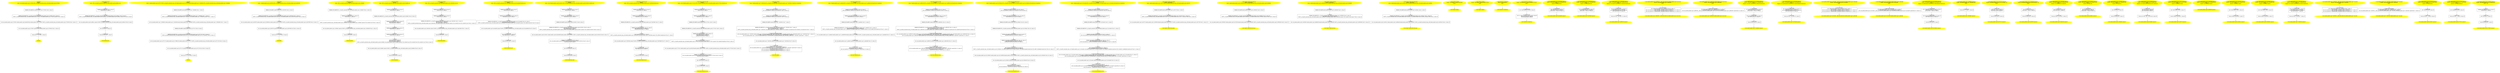 /* @generated */
digraph cfg {
"bar#13629960763458822780.27859d4aca4c920a_1" [label="1: Start bar\nFormals: \nLocals:  func:lambda_lambda1.cpp:9_47763053 0$?%__sil_tmpSIL_materialize_temp__n$2:lambda_lambda1.cpp:9_47763053 \n  " color=yellow style=filled]
	

	 "bar#13629960763458822780.27859d4aca4c920a_1" -> "bar#13629960763458822780.27859d4aca4c920a_6" ;
"bar#13629960763458822780.27859d4aca4c920a_2" [label="2: Exit bar \n  " color=yellow style=filled]
	

"bar#13629960763458822780.27859d4aca4c920a_3" [label="3:  Return Stmt \n   n$1=_fun_lambda_lambda1.cpp:9_47763053::operator()(&func:lambda_lambda1.cpp:9_47763053&) [line 13, column 14]\n " shape="box"]
	

	 "bar#13629960763458822780.27859d4aca4c920a_3" -> "bar#13629960763458822780.27859d4aca4c920a_4" ;
"bar#13629960763458822780.27859d4aca4c920a_4" [label="4:  Return Stmt \n   *&return:int=(7 / n$1) [line 13, column 3]\n " shape="box"]
	

	 "bar#13629960763458822780.27859d4aca4c920a_4" -> "bar#13629960763458822780.27859d4aca4c920a_2" ;
"bar#13629960763458822780.27859d4aca4c920a_5" [label="5:  DeclStmt \n   VARIABLE_DECLARED(0$?%__sil_tmpSIL_materialize_temp__n$2:lambda_lambda1.cpp:9_47763053); [line 9, column 15]\n  *&0$?%__sil_tmpSIL_materialize_temp__n$2:lambda_lambda1.cpp:9_47763053=(_fun_lambda_lambda1.cpp:9_47763053::operator()) [line 9, column 15]\n " shape="box"]
	

	 "bar#13629960763458822780.27859d4aca4c920a_5" -> "bar#13629960763458822780.27859d4aca4c920a_7" ;
"bar#13629960763458822780.27859d4aca4c920a_6" [label="6:  DeclStmt \n   VARIABLE_DECLARED(func:lambda_lambda1.cpp:9_47763053); [line 9, column 3]\n " shape="box"]
	

	 "bar#13629960763458822780.27859d4aca4c920a_6" -> "bar#13629960763458822780.27859d4aca4c920a_5" ;
"bar#13629960763458822780.27859d4aca4c920a_7" [label="7:  DeclStmt \n   n$3=_fun_lambda_lambda1.cpp:9_47763053::lambda_lambda1.cpp:9_6a46cf42(&func:lambda_lambda1.cpp:9_47763053*,&0$?%__sil_tmpSIL_materialize_temp__n$2:lambda_lambda1.cpp:9_47763053&) [line 9, column 15]\n " shape="box"]
	

	 "bar#13629960763458822780.27859d4aca4c920a_7" -> "bar#13629960763458822780.27859d4aca4c920a_3" ;
"capture_by_ref#437560124929606904.1d794578c048d96b_1" [label="1: Start capture_by_ref\nFormals: \nLocals:  0$?%__sil_tmpSIL_materialize_temp__n$1:lambda_lambda1.cpp:36_ac60becc x:int \n  " color=yellow style=filled]
	

	 "capture_by_ref#437560124929606904.1d794578c048d96b_1" -> "capture_by_ref#437560124929606904.1d794578c048d96b_7" ;
"capture_by_ref#437560124929606904.1d794578c048d96b_2" [label="2: Exit capture_by_ref \n  " color=yellow style=filled]
	

"capture_by_ref#437560124929606904.1d794578c048d96b_3" [label="3:  Return Stmt \n   n$0=*&x:int [line 37, column 10]\n " shape="box"]
	

	 "capture_by_ref#437560124929606904.1d794578c048d96b_3" -> "capture_by_ref#437560124929606904.1d794578c048d96b_4" ;
"capture_by_ref#437560124929606904.1d794578c048d96b_4" [label="4:  Return Stmt \n   *&return:int=n$0 [line 37, column 3]\n " shape="box"]
	

	 "capture_by_ref#437560124929606904.1d794578c048d96b_4" -> "capture_by_ref#437560124929606904.1d794578c048d96b_2" ;
"capture_by_ref#437560124929606904.1d794578c048d96b_5" [label="5:  DeclStmt \n   VARIABLE_DECLARED(0$?%__sil_tmpSIL_materialize_temp__n$1:lambda_lambda1.cpp:36_ac60becc); [line 36, column 3]\n  *&0$?%__sil_tmpSIL_materialize_temp__n$1:lambda_lambda1.cpp:36_ac60becc=(_fun_lambda_lambda1.cpp:36_ac60becc::operator(),&x) [line 36, column 3]\n " shape="box"]
	

	 "capture_by_ref#437560124929606904.1d794578c048d96b_5" -> "capture_by_ref#437560124929606904.1d794578c048d96b_6" ;
"capture_by_ref#437560124929606904.1d794578c048d96b_6" [label="6:  Compound statement \n   n$3=_fun_lambda_lambda1.cpp:36_ac60becc::operator()(&0$?%__sil_tmpSIL_materialize_temp__n$1:lambda_lambda1.cpp:36_ac60becc&) [line 36, column 3]\n " shape="box"]
	

	 "capture_by_ref#437560124929606904.1d794578c048d96b_6" -> "capture_by_ref#437560124929606904.1d794578c048d96b_3" ;
"capture_by_ref#437560124929606904.1d794578c048d96b_7" [label="7:  DeclStmt \n   VARIABLE_DECLARED(x:int); [line 35, column 3]\n  *&x:int=0 [line 35, column 3]\n " shape="box"]
	

	 "capture_by_ref#437560124929606904.1d794578c048d96b_7" -> "capture_by_ref#437560124929606904.1d794578c048d96b_5" ;
"foo#972162870672026475.86d7db357d6a3608_1" [label="1: Start foo\nFormals: \nLocals:  y:lambda_lambda1.cpp:18_a7671274 0$?%__sil_tmpSIL_materialize_temp__n$2:lambda_lambda1.cpp:18_a7671274 unused:lambda_lambda1.cpp:17_395d4b06 0$?%__sil_tmpSIL_materialize_temp__n$4:lambda_lambda1.cpp:17_395d4b06 \n  " color=yellow style=filled]
	

	 "foo#972162870672026475.86d7db357d6a3608_1" -> "foo#972162870672026475.86d7db357d6a3608_9" ;
"foo#972162870672026475.86d7db357d6a3608_2" [label="2: Exit foo \n  " color=yellow style=filled]
	

"foo#972162870672026475.86d7db357d6a3608_3" [label="3:  Return Stmt \n   n$1=_fun_lambda_lambda1.cpp:18_a7671274::operator()(&y:lambda_lambda1.cpp:18_a7671274&,3:int) [line 19, column 19]\n " shape="box"]
	

	 "foo#972162870672026475.86d7db357d6a3608_3" -> "foo#972162870672026475.86d7db357d6a3608_4" ;
"foo#972162870672026475.86d7db357d6a3608_4" [label="4:  Return Stmt \n   *&return:int=(5 / (4 - n$1)) [line 19, column 3]\n " shape="box"]
	

	 "foo#972162870672026475.86d7db357d6a3608_4" -> "foo#972162870672026475.86d7db357d6a3608_2" ;
"foo#972162870672026475.86d7db357d6a3608_5" [label="5:  DeclStmt \n   VARIABLE_DECLARED(0$?%__sil_tmpSIL_materialize_temp__n$2:lambda_lambda1.cpp:18_a7671274); [line 18, column 12]\n  *&0$?%__sil_tmpSIL_materialize_temp__n$2:lambda_lambda1.cpp:18_a7671274=(_fun_lambda_lambda1.cpp:18_a7671274::operator()) [line 18, column 12]\n " shape="box"]
	

	 "foo#972162870672026475.86d7db357d6a3608_5" -> "foo#972162870672026475.86d7db357d6a3608_7" ;
"foo#972162870672026475.86d7db357d6a3608_6" [label="6:  DeclStmt \n   VARIABLE_DECLARED(y:lambda_lambda1.cpp:18_a7671274); [line 18, column 3]\n " shape="box"]
	

	 "foo#972162870672026475.86d7db357d6a3608_6" -> "foo#972162870672026475.86d7db357d6a3608_5" ;
"foo#972162870672026475.86d7db357d6a3608_7" [label="7:  DeclStmt \n   n$3=_fun_lambda_lambda1.cpp:18_a7671274::lambda_lambda1.cpp:18_1786f9a1(&y:lambda_lambda1.cpp:18_a7671274*,&0$?%__sil_tmpSIL_materialize_temp__n$2:lambda_lambda1.cpp:18_a7671274&) [line 18, column 12]\n " shape="box"]
	

	 "foo#972162870672026475.86d7db357d6a3608_7" -> "foo#972162870672026475.86d7db357d6a3608_3" ;
"foo#972162870672026475.86d7db357d6a3608_8" [label="8:  DeclStmt \n   VARIABLE_DECLARED(0$?%__sil_tmpSIL_materialize_temp__n$4:lambda_lambda1.cpp:17_395d4b06); [line 17, column 17]\n  *&0$?%__sil_tmpSIL_materialize_temp__n$4:lambda_lambda1.cpp:17_395d4b06=(_fun_lambda_lambda1.cpp:17_395d4b06::operator()) [line 17, column 17]\n " shape="box"]
	

	 "foo#972162870672026475.86d7db357d6a3608_8" -> "foo#972162870672026475.86d7db357d6a3608_10" ;
"foo#972162870672026475.86d7db357d6a3608_9" [label="9:  DeclStmt \n   VARIABLE_DECLARED(unused:lambda_lambda1.cpp:17_395d4b06); [line 17, column 3]\n " shape="box"]
	

	 "foo#972162870672026475.86d7db357d6a3608_9" -> "foo#972162870672026475.86d7db357d6a3608_8" ;
"foo#972162870672026475.86d7db357d6a3608_10" [label="10:  DeclStmt \n   n$5=_fun_lambda_lambda1.cpp:17_395d4b06::lambda_lambda1.cpp:17_d1fc440e(&unused:lambda_lambda1.cpp:17_395d4b06*,&0$?%__sil_tmpSIL_materialize_temp__n$4:lambda_lambda1.cpp:17_395d4b06&) [line 17, column 17]\n " shape="box"]
	

	 "foo#972162870672026475.86d7db357d6a3608_10" -> "foo#972162870672026475.86d7db357d6a3608_6" ;
"fooOK#5521302935427608539.9c36ec052efdd509_1" [label="1: Start fooOK\nFormals: \nLocals:  y:lambda_lambda1.cpp:24_d1db7639 0$?%__sil_tmpSIL_materialize_temp__n$2:lambda_lambda1.cpp:24_d1db7639 \n  " color=yellow style=filled]
	

	 "fooOK#5521302935427608539.9c36ec052efdd509_1" -> "fooOK#5521302935427608539.9c36ec052efdd509_6" ;
"fooOK#5521302935427608539.9c36ec052efdd509_2" [label="2: Exit fooOK \n  " color=yellow style=filled]
	

"fooOK#5521302935427608539.9c36ec052efdd509_3" [label="3:  Return Stmt \n   n$1=_fun_lambda_lambda1.cpp:24_d1db7639::operator()(&y:lambda_lambda1.cpp:24_d1db7639&,3:int) [line 25, column 19]\n " shape="box"]
	

	 "fooOK#5521302935427608539.9c36ec052efdd509_3" -> "fooOK#5521302935427608539.9c36ec052efdd509_4" ;
"fooOK#5521302935427608539.9c36ec052efdd509_4" [label="4:  Return Stmt \n   *&return:int=(5 / (4 - n$1)) [line 25, column 3]\n " shape="box"]
	

	 "fooOK#5521302935427608539.9c36ec052efdd509_4" -> "fooOK#5521302935427608539.9c36ec052efdd509_2" ;
"fooOK#5521302935427608539.9c36ec052efdd509_5" [label="5:  DeclStmt \n   VARIABLE_DECLARED(0$?%__sil_tmpSIL_materialize_temp__n$2:lambda_lambda1.cpp:24_d1db7639); [line 24, column 12]\n  *&0$?%__sil_tmpSIL_materialize_temp__n$2:lambda_lambda1.cpp:24_d1db7639=(_fun_lambda_lambda1.cpp:24_d1db7639::operator()) [line 24, column 12]\n " shape="box"]
	

	 "fooOK#5521302935427608539.9c36ec052efdd509_5" -> "fooOK#5521302935427608539.9c36ec052efdd509_7" ;
"fooOK#5521302935427608539.9c36ec052efdd509_6" [label="6:  DeclStmt \n   VARIABLE_DECLARED(y:lambda_lambda1.cpp:24_d1db7639); [line 24, column 3]\n " shape="box"]
	

	 "fooOK#5521302935427608539.9c36ec052efdd509_6" -> "fooOK#5521302935427608539.9c36ec052efdd509_5" ;
"fooOK#5521302935427608539.9c36ec052efdd509_7" [label="7:  DeclStmt \n   n$3=_fun_lambda_lambda1.cpp:24_d1db7639::lambda_lambda1.cpp:24_01460d9a(&y:lambda_lambda1.cpp:24_d1db7639*,&0$?%__sil_tmpSIL_materialize_temp__n$2:lambda_lambda1.cpp:24_d1db7639&) [line 24, column 12]\n " shape="box"]
	

	 "fooOK#5521302935427608539.9c36ec052efdd509_7" -> "fooOK#5521302935427608539.9c36ec052efdd509_3" ;
"init_capture1#1158298567562796256.58b9ce334267f411_1" [label="1: Start init_capture1\nFormals: \nLocals:  0$?%__sil_tmpSIL_materialize_temp__n$0:lambda_lambda1.cpp:41_c382da63 \n  " color=yellow style=filled]
	

	 "init_capture1#1158298567562796256.58b9ce334267f411_1" -> "init_capture1#1158298567562796256.58b9ce334267f411_4" ;
"init_capture1#1158298567562796256.58b9ce334267f411_2" [label="2: Exit init_capture1 \n  " color=yellow style=filled]
	

"init_capture1#1158298567562796256.58b9ce334267f411_3" [label="3:  DeclStmt \n   VARIABLE_DECLARED(i:int); [line 41, column 10]\n  *&i:int=0 [line 41, column 10]\n " shape="box"]
	

	 "init_capture1#1158298567562796256.58b9ce334267f411_3" -> "init_capture1#1158298567562796256.58b9ce334267f411_5" ;
"init_capture1#1158298567562796256.58b9ce334267f411_4" [label="4:  DeclStmt \n   VARIABLE_DECLARED(0$?%__sil_tmpSIL_materialize_temp__n$0:lambda_lambda1.cpp:41_c382da63); [line 41, column 10]\n " shape="box"]
	

	 "init_capture1#1158298567562796256.58b9ce334267f411_4" -> "init_capture1#1158298567562796256.58b9ce334267f411_3" ;
"init_capture1#1158298567562796256.58b9ce334267f411_5" [label="5:  DeclStmt \n   n$2=*&i:int [line 41, column 10]\n  *&0$?%__sil_tmpSIL_materialize_temp__n$0:lambda_lambda1.cpp:41_c382da63=(_fun_lambda_lambda1.cpp:41_c382da63::operator(),([by value]n$2 &i:int)) [line 41, column 10]\n " shape="box"]
	

	 "init_capture1#1158298567562796256.58b9ce334267f411_5" -> "init_capture1#1158298567562796256.58b9ce334267f411_6" ;
"init_capture1#1158298567562796256.58b9ce334267f411_6" [label="6:  Return Stmt \n   n$3=_fun_lambda_lambda1.cpp:41_c382da63::operator()(&0$?%__sil_tmpSIL_materialize_temp__n$0:lambda_lambda1.cpp:41_c382da63&) [line 41, column 10]\n " shape="box"]
	

	 "init_capture1#1158298567562796256.58b9ce334267f411_6" -> "init_capture1#1158298567562796256.58b9ce334267f411_7" ;
"init_capture1#1158298567562796256.58b9ce334267f411_7" [label="7:  Return Stmt \n   *&return:int=n$3 [line 41, column 3]\n " shape="box"]
	

	 "init_capture1#1158298567562796256.58b9ce334267f411_7" -> "init_capture1#1158298567562796256.58b9ce334267f411_2" ;
"init_capture2#1158214344972094216.039b5039af3b7807_1" [label="1: Start init_capture2\nFormals: \nLocals:  0$?%__sil_tmpSIL_materialize_temp__n$0:lambda_lambda1.cpp:46_5c3eddeb i:int \n  " color=yellow style=filled]
	

	 "init_capture2#1158214344972094216.039b5039af3b7807_1" -> "init_capture2#1158214344972094216.039b5039af3b7807_10" ;
"init_capture2#1158214344972094216.039b5039af3b7807_2" [label="2: Exit init_capture2 \n  " color=yellow style=filled]
	

"init_capture2#1158214344972094216.039b5039af3b7807_3" [label="3:  DeclStmt \n   VARIABLE_DECLARED(c:int); [line 46, column 10]\n  *&c:int=3 [line 46, column 10]\n " shape="box"]
	

	 "init_capture2#1158214344972094216.039b5039af3b7807_3" -> "init_capture2#1158214344972094216.039b5039af3b7807_7" ;
"init_capture2#1158214344972094216.039b5039af3b7807_4" [label="4:  DeclStmt \n   VARIABLE_DECLARED(b:int); [line 46, column 10]\n  *&b:int=0 [line 46, column 10]\n " shape="box"]
	

	 "init_capture2#1158214344972094216.039b5039af3b7807_4" -> "init_capture2#1158214344972094216.039b5039af3b7807_3" ;
"init_capture2#1158214344972094216.039b5039af3b7807_5" [label="5:  DeclStmt \n   VARIABLE_DECLARED(a:int); [line 46, column 10]\n  n$4=*&i:int [line 46, column 15]\n  *&a:int=n$4 [line 46, column 10]\n " shape="box"]
	

	 "init_capture2#1158214344972094216.039b5039af3b7807_5" -> "init_capture2#1158214344972094216.039b5039af3b7807_4" ;
"init_capture2#1158214344972094216.039b5039af3b7807_6" [label="6:  DeclStmt \n   VARIABLE_DECLARED(0$?%__sil_tmpSIL_materialize_temp__n$0:lambda_lambda1.cpp:46_5c3eddeb); [line 46, column 10]\n " shape="box"]
	

	 "init_capture2#1158214344972094216.039b5039af3b7807_6" -> "init_capture2#1158214344972094216.039b5039af3b7807_5" ;
"init_capture2#1158214344972094216.039b5039af3b7807_7" [label="7:  DeclStmt \n   n$5=*&a:int [line 46, column 10]\n  n$3=*&b:int [line 46, column 10]\n  n$2=*&c:int [line 46, column 10]\n  *&0$?%__sil_tmpSIL_materialize_temp__n$0:lambda_lambda1.cpp:46_5c3eddeb=(_fun_lambda_lambda1.cpp:46_5c3eddeb::operator(),([by value]n$5 &a:int),([by value]n$3 &b:int),([by value]n$2 &c:int)) [line 46, column 10]\n " shape="box"]
	

	 "init_capture2#1158214344972094216.039b5039af3b7807_7" -> "init_capture2#1158214344972094216.039b5039af3b7807_8" ;
"init_capture2#1158214344972094216.039b5039af3b7807_8" [label="8:  Return Stmt \n   n$6=_fun_lambda_lambda1.cpp:46_5c3eddeb::operator()(&0$?%__sil_tmpSIL_materialize_temp__n$0:lambda_lambda1.cpp:46_5c3eddeb&) [line 46, column 10]\n " shape="box"]
	

	 "init_capture2#1158214344972094216.039b5039af3b7807_8" -> "init_capture2#1158214344972094216.039b5039af3b7807_9" ;
"init_capture2#1158214344972094216.039b5039af3b7807_9" [label="9:  Return Stmt \n   *&return:int=n$6 [line 46, column 3]\n " shape="box"]
	

	 "init_capture2#1158214344972094216.039b5039af3b7807_9" -> "init_capture2#1158214344972094216.039b5039af3b7807_2" ;
"init_capture2#1158214344972094216.039b5039af3b7807_10" [label="10:  DeclStmt \n   VARIABLE_DECLARED(i:int); [line 45, column 3]\n  *&i:int=0 [line 45, column 3]\n " shape="box"]
	

	 "init_capture2#1158214344972094216.039b5039af3b7807_10" -> "init_capture2#1158214344972094216.039b5039af3b7807_6" ;
"normal_capture#553302976425431985.11493b249dddd657_1" [label="1: Start normal_capture\nFormals: \nLocals:  0$?%__sil_tmpSIL_materialize_temp__n$0:lambda_lambda1.cpp:31_68ac50e6 y:int x:int \n  " color=yellow style=filled]
	

	 "normal_capture#553302976425431985.11493b249dddd657_1" -> "normal_capture#553302976425431985.11493b249dddd657_7" ;
"normal_capture#553302976425431985.11493b249dddd657_2" [label="2: Exit normal_capture \n  " color=yellow style=filled]
	

"normal_capture#553302976425431985.11493b249dddd657_3" [label="3:  DeclStmt \n   VARIABLE_DECLARED(0$?%__sil_tmpSIL_materialize_temp__n$0:lambda_lambda1.cpp:31_68ac50e6); [line 31, column 10]\n  n$3=*&x:int [line 31, column 10]\n  n$2=*&y:int [line 31, column 10]\n  *&0$?%__sil_tmpSIL_materialize_temp__n$0:lambda_lambda1.cpp:31_68ac50e6=(_fun_lambda_lambda1.cpp:31_68ac50e6::operator(),([by value]n$3 &x:int),([by value]n$2 &y:int)) [line 31, column 10]\n " shape="box"]
	

	 "normal_capture#553302976425431985.11493b249dddd657_3" -> "normal_capture#553302976425431985.11493b249dddd657_4" ;
"normal_capture#553302976425431985.11493b249dddd657_4" [label="4:  Return Stmt \n   n$4=_fun_lambda_lambda1.cpp:31_68ac50e6::operator()(&0$?%__sil_tmpSIL_materialize_temp__n$0:lambda_lambda1.cpp:31_68ac50e6&) [line 31, column 10]\n " shape="box"]
	

	 "normal_capture#553302976425431985.11493b249dddd657_4" -> "normal_capture#553302976425431985.11493b249dddd657_5" ;
"normal_capture#553302976425431985.11493b249dddd657_5" [label="5:  Return Stmt \n   *&return:int=n$4 [line 31, column 3]\n " shape="box"]
	

	 "normal_capture#553302976425431985.11493b249dddd657_5" -> "normal_capture#553302976425431985.11493b249dddd657_2" ;
"normal_capture#553302976425431985.11493b249dddd657_6" [label="6:  DeclStmt \n   VARIABLE_DECLARED(y:int); [line 30, column 3]\n  *&y:int=2 [line 30, column 3]\n " shape="box"]
	

	 "normal_capture#553302976425431985.11493b249dddd657_6" -> "normal_capture#553302976425431985.11493b249dddd657_3" ;
"normal_capture#553302976425431985.11493b249dddd657_7" [label="7:  DeclStmt \n   VARIABLE_DECLARED(x:int); [line 29, column 3]\n  *&x:int=1 [line 29, column 3]\n " shape="box"]
	

	 "normal_capture#553302976425431985.11493b249dddd657_7" -> "normal_capture#553302976425431985.11493b249dddd657_6" ;
"ref_capture_by_ref#14681721236694.e4fbc78377bc879f_1" [label="1: Start ref_capture_by_ref\nFormals: \nLocals:  0$?%__sil_tmpSIL_materialize_temp__n$2:lambda_lambda1.cpp:100_eda4da0f xref:int& x:int \n  " color=yellow style=filled]
	

	 "ref_capture_by_ref#14681721236694.e4fbc78377bc879f_1" -> "ref_capture_by_ref#14681721236694.e4fbc78377bc879f_8" ;
"ref_capture_by_ref#14681721236694.e4fbc78377bc879f_2" [label="2: Exit ref_capture_by_ref \n  " color=yellow style=filled]
	

"ref_capture_by_ref#14681721236694.e4fbc78377bc879f_3" [label="3:  Return Stmt \n   n$0=*&xref:int& [line 101, column 10]\n  n$1=*n$0:int [line 101, column 10]\n " shape="box"]
	

	 "ref_capture_by_ref#14681721236694.e4fbc78377bc879f_3" -> "ref_capture_by_ref#14681721236694.e4fbc78377bc879f_4" ;
"ref_capture_by_ref#14681721236694.e4fbc78377bc879f_4" [label="4:  Return Stmt \n   *&return:int=n$1 [line 101, column 3]\n " shape="box"]
	

	 "ref_capture_by_ref#14681721236694.e4fbc78377bc879f_4" -> "ref_capture_by_ref#14681721236694.e4fbc78377bc879f_2" ;
"ref_capture_by_ref#14681721236694.e4fbc78377bc879f_5" [label="5:  DeclStmt \n   VARIABLE_DECLARED(0$?%__sil_tmpSIL_materialize_temp__n$2:lambda_lambda1.cpp:100_eda4da0f); [line 100, column 3]\n  n$4=*&xref:int& [line 100, column 3]\n  *&0$?%__sil_tmpSIL_materialize_temp__n$2:lambda_lambda1.cpp:100_eda4da0f=(_fun_lambda_lambda1.cpp:100_eda4da0f::operator(),([by ref]n$4 &xref:int&)) [line 100, column 3]\n " shape="box"]
	

	 "ref_capture_by_ref#14681721236694.e4fbc78377bc879f_5" -> "ref_capture_by_ref#14681721236694.e4fbc78377bc879f_6" ;
"ref_capture_by_ref#14681721236694.e4fbc78377bc879f_6" [label="6:  Compound statement \n   n$5=_fun_lambda_lambda1.cpp:100_eda4da0f::operator()(&0$?%__sil_tmpSIL_materialize_temp__n$2:lambda_lambda1.cpp:100_eda4da0f&) [line 100, column 3]\n " shape="box"]
	

	 "ref_capture_by_ref#14681721236694.e4fbc78377bc879f_6" -> "ref_capture_by_ref#14681721236694.e4fbc78377bc879f_3" ;
"ref_capture_by_ref#14681721236694.e4fbc78377bc879f_7" [label="7:  DeclStmt \n   VARIABLE_DECLARED(xref:int&); [line 99, column 3]\n  *&xref:int&=&x [line 99, column 3]\n " shape="box"]
	

	 "ref_capture_by_ref#14681721236694.e4fbc78377bc879f_7" -> "ref_capture_by_ref#14681721236694.e4fbc78377bc879f_5" ;
"ref_capture_by_ref#14681721236694.e4fbc78377bc879f_8" [label="8:  DeclStmt \n   VARIABLE_DECLARED(x:int); [line 98, column 3]\n  *&x:int=0 [line 98, column 3]\n " shape="box"]
	

	 "ref_capture_by_ref#14681721236694.e4fbc78377bc879f_8" -> "ref_capture_by_ref#14681721236694.e4fbc78377bc879f_7" ;
"ref_capture_by_value#480657408898.61621d058ca5955e_1" [label="1: Start ref_capture_by_value\nFormals: \nLocals:  ret:int f:lambda_lambda1.cpp:84_d154032c 0$?%__sil_tmpSIL_materialize_temp__n$3:lambda_lambda1.cpp:84_d154032c xref:int& x:int \n  " color=yellow style=filled]
	

	 "ref_capture_by_value#480657408898.61621d058ca5955e_1" -> "ref_capture_by_value#480657408898.61621d058ca5955e_10" ;
"ref_capture_by_value#480657408898.61621d058ca5955e_2" [label="2: Exit ref_capture_by_value \n  " color=yellow style=filled]
	

"ref_capture_by_value#480657408898.61621d058ca5955e_3" [label="3:  Return Stmt \n   n$0=*&ret:int [line 86, column 10]\n " shape="box"]
	

	 "ref_capture_by_value#480657408898.61621d058ca5955e_3" -> "ref_capture_by_value#480657408898.61621d058ca5955e_4" ;
"ref_capture_by_value#480657408898.61621d058ca5955e_4" [label="4:  Return Stmt \n   *&return:int=n$0 [line 86, column 3]\n " shape="box"]
	

	 "ref_capture_by_value#480657408898.61621d058ca5955e_4" -> "ref_capture_by_value#480657408898.61621d058ca5955e_2" ;
"ref_capture_by_value#480657408898.61621d058ca5955e_5" [label="5:  DeclStmt \n   VARIABLE_DECLARED(ret:int); [line 85, column 3]\n  n$2=_fun_lambda_lambda1.cpp:84_d154032c::operator()(&f:lambda_lambda1.cpp:84_d154032c&) [line 85, column 13]\n  *&ret:int=n$2 [line 85, column 3]\n " shape="box"]
	

	 "ref_capture_by_value#480657408898.61621d058ca5955e_5" -> "ref_capture_by_value#480657408898.61621d058ca5955e_3" ;
"ref_capture_by_value#480657408898.61621d058ca5955e_6" [label="6:  DeclStmt \n   VARIABLE_DECLARED(0$?%__sil_tmpSIL_materialize_temp__n$3:lambda_lambda1.cpp:84_d154032c); [line 84, column 12]\n  n$4=*&xref:int& [line 84, column 12]\n  n$5=*n$4:int [line 84, column 12]\n  *&0$?%__sil_tmpSIL_materialize_temp__n$3:lambda_lambda1.cpp:84_d154032c=(_fun_lambda_lambda1.cpp:84_d154032c::operator(),([by value]n$5 &xref:int)) [line 84, column 12]\n " shape="box"]
	

	 "ref_capture_by_value#480657408898.61621d058ca5955e_6" -> "ref_capture_by_value#480657408898.61621d058ca5955e_8" ;
"ref_capture_by_value#480657408898.61621d058ca5955e_7" [label="7:  DeclStmt \n   VARIABLE_DECLARED(f:lambda_lambda1.cpp:84_d154032c); [line 84, column 3]\n " shape="box"]
	

	 "ref_capture_by_value#480657408898.61621d058ca5955e_7" -> "ref_capture_by_value#480657408898.61621d058ca5955e_6" ;
"ref_capture_by_value#480657408898.61621d058ca5955e_8" [label="8:  DeclStmt \n   n$6=_fun_lambda_lambda1.cpp:84_d154032c::lambda_lambda1.cpp:84_0e54436f(&f:lambda_lambda1.cpp:84_d154032c*,&0$?%__sil_tmpSIL_materialize_temp__n$3:lambda_lambda1.cpp:84_d154032c&) [line 84, column 12]\n " shape="box"]
	

	 "ref_capture_by_value#480657408898.61621d058ca5955e_8" -> "ref_capture_by_value#480657408898.61621d058ca5955e_5" ;
"ref_capture_by_value#480657408898.61621d058ca5955e_9" [label="9:  DeclStmt \n   VARIABLE_DECLARED(xref:int&); [line 83, column 3]\n  *&xref:int&=&x [line 83, column 3]\n " shape="box"]
	

	 "ref_capture_by_value#480657408898.61621d058ca5955e_9" -> "ref_capture_by_value#480657408898.61621d058ca5955e_7" ;
"ref_capture_by_value#480657408898.61621d058ca5955e_10" [label="10:  DeclStmt \n   VARIABLE_DECLARED(x:int); [line 82, column 3]\n  *&x:int=0 [line 82, column 3]\n " shape="box"]
	

	 "ref_capture_by_value#480657408898.61621d058ca5955e_10" -> "ref_capture_by_value#480657408898.61621d058ca5955e_9" ;
"ref_init_capture_by_ref#840841123.399b89cb2bc43219_1" [label="1: Start ref_init_capture_by_ref\nFormals: \nLocals:  0$?%__sil_tmpSIL_materialize_temp__n$2:lambda_lambda1.cpp:107_fe87bedf xref:int& x:int \n  " color=yellow style=filled]
	

	 "ref_init_capture_by_ref#840841123.399b89cb2bc43219_1" -> "ref_init_capture_by_ref#840841123.399b89cb2bc43219_10" ;
"ref_init_capture_by_ref#840841123.399b89cb2bc43219_2" [label="2: Exit ref_init_capture_by_ref \n  " color=yellow style=filled]
	

"ref_init_capture_by_ref#840841123.399b89cb2bc43219_3" [label="3:  Return Stmt \n   n$0=*&xref:int& [line 108, column 10]\n  n$1=*n$0:int [line 108, column 10]\n " shape="box"]
	

	 "ref_init_capture_by_ref#840841123.399b89cb2bc43219_3" -> "ref_init_capture_by_ref#840841123.399b89cb2bc43219_4" ;
"ref_init_capture_by_ref#840841123.399b89cb2bc43219_4" [label="4:  Return Stmt \n   *&return:int=n$1 [line 108, column 3]\n " shape="box"]
	

	 "ref_init_capture_by_ref#840841123.399b89cb2bc43219_4" -> "ref_init_capture_by_ref#840841123.399b89cb2bc43219_2" ;
"ref_init_capture_by_ref#840841123.399b89cb2bc43219_5" [label="5:  DeclStmt \n   VARIABLE_DECLARED(xlambda:int&); [line 107, column 3]\n  n$4=*&xref:int& [line 107, column 16]\n  *&xlambda:int&=n$4 [line 107, column 3]\n " shape="box"]
	

	 "ref_init_capture_by_ref#840841123.399b89cb2bc43219_5" -> "ref_init_capture_by_ref#840841123.399b89cb2bc43219_7" ;
"ref_init_capture_by_ref#840841123.399b89cb2bc43219_6" [label="6:  DeclStmt \n   VARIABLE_DECLARED(0$?%__sil_tmpSIL_materialize_temp__n$2:lambda_lambda1.cpp:107_fe87bedf); [line 107, column 3]\n " shape="box"]
	

	 "ref_init_capture_by_ref#840841123.399b89cb2bc43219_6" -> "ref_init_capture_by_ref#840841123.399b89cb2bc43219_5" ;
"ref_init_capture_by_ref#840841123.399b89cb2bc43219_7" [label="7:  DeclStmt \n   n$5=*&xlambda:int& [line 107, column 3]\n  *&0$?%__sil_tmpSIL_materialize_temp__n$2:lambda_lambda1.cpp:107_fe87bedf=(_fun_lambda_lambda1.cpp:107_fe87bedf::operator(),([by ref]n$5 &xlambda:int&)) [line 107, column 3]\n " shape="box"]
	

	 "ref_init_capture_by_ref#840841123.399b89cb2bc43219_7" -> "ref_init_capture_by_ref#840841123.399b89cb2bc43219_8" ;
"ref_init_capture_by_ref#840841123.399b89cb2bc43219_8" [label="8:  Compound statement \n   n$6=_fun_lambda_lambda1.cpp:107_fe87bedf::operator()(&0$?%__sil_tmpSIL_materialize_temp__n$2:lambda_lambda1.cpp:107_fe87bedf&) [line 107, column 3]\n " shape="box"]
	

	 "ref_init_capture_by_ref#840841123.399b89cb2bc43219_8" -> "ref_init_capture_by_ref#840841123.399b89cb2bc43219_3" ;
"ref_init_capture_by_ref#840841123.399b89cb2bc43219_9" [label="9:  DeclStmt \n   VARIABLE_DECLARED(xref:int&); [line 106, column 3]\n  *&xref:int&=&x [line 106, column 3]\n " shape="box"]
	

	 "ref_init_capture_by_ref#840841123.399b89cb2bc43219_9" -> "ref_init_capture_by_ref#840841123.399b89cb2bc43219_6" ;
"ref_init_capture_by_ref#840841123.399b89cb2bc43219_10" [label="10:  DeclStmt \n   VARIABLE_DECLARED(x:int); [line 105, column 3]\n  *&x:int=0 [line 105, column 3]\n " shape="box"]
	

	 "ref_init_capture_by_ref#840841123.399b89cb2bc43219_10" -> "ref_init_capture_by_ref#840841123.399b89cb2bc43219_9" ;
"ref_init_capture_by_value#2039100.6db03403e4946224_1" [label="1: Start ref_init_capture_by_value\nFormals: \nLocals:  ret:int f:lambda_lambda1.cpp:92_377e76cc 0$?%__sil_tmpSIL_materialize_temp__n$3:lambda_lambda1.cpp:92_377e76cc xref:int& x:int \n  " color=yellow style=filled]
	

	 "ref_init_capture_by_value#2039100.6db03403e4946224_1" -> "ref_init_capture_by_value#2039100.6db03403e4946224_12" ;
"ref_init_capture_by_value#2039100.6db03403e4946224_2" [label="2: Exit ref_init_capture_by_value \n  " color=yellow style=filled]
	

"ref_init_capture_by_value#2039100.6db03403e4946224_3" [label="3:  Return Stmt \n   n$0=*&ret:int [line 94, column 10]\n " shape="box"]
	

	 "ref_init_capture_by_value#2039100.6db03403e4946224_3" -> "ref_init_capture_by_value#2039100.6db03403e4946224_4" ;
"ref_init_capture_by_value#2039100.6db03403e4946224_4" [label="4:  Return Stmt \n   *&return:int=n$0 [line 94, column 3]\n " shape="box"]
	

	 "ref_init_capture_by_value#2039100.6db03403e4946224_4" -> "ref_init_capture_by_value#2039100.6db03403e4946224_2" ;
"ref_init_capture_by_value#2039100.6db03403e4946224_5" [label="5:  DeclStmt \n   VARIABLE_DECLARED(ret:int); [line 93, column 3]\n  n$2=_fun_lambda_lambda1.cpp:92_377e76cc::operator()(&f:lambda_lambda1.cpp:92_377e76cc&) [line 93, column 13]\n  *&ret:int=n$2 [line 93, column 3]\n " shape="box"]
	

	 "ref_init_capture_by_value#2039100.6db03403e4946224_5" -> "ref_init_capture_by_value#2039100.6db03403e4946224_3" ;
"ref_init_capture_by_value#2039100.6db03403e4946224_6" [label="6:  DeclStmt \n   VARIABLE_DECLARED(xlambda:int); [line 92, column 12]\n  n$4=*&xref:int& [line 92, column 23]\n  n$5=*n$4:int [line 92, column 23]\n  *&xlambda:int=n$5 [line 92, column 12]\n " shape="box"]
	

	 "ref_init_capture_by_value#2039100.6db03403e4946224_6" -> "ref_init_capture_by_value#2039100.6db03403e4946224_8" ;
"ref_init_capture_by_value#2039100.6db03403e4946224_7" [label="7:  DeclStmt \n   VARIABLE_DECLARED(0$?%__sil_tmpSIL_materialize_temp__n$3:lambda_lambda1.cpp:92_377e76cc); [line 92, column 12]\n " shape="box"]
	

	 "ref_init_capture_by_value#2039100.6db03403e4946224_7" -> "ref_init_capture_by_value#2039100.6db03403e4946224_6" ;
"ref_init_capture_by_value#2039100.6db03403e4946224_8" [label="8:  DeclStmt \n   n$6=*&xlambda:int [line 92, column 12]\n  *&0$?%__sil_tmpSIL_materialize_temp__n$3:lambda_lambda1.cpp:92_377e76cc=(_fun_lambda_lambda1.cpp:92_377e76cc::operator(),([by value]n$6 &xlambda:int)) [line 92, column 12]\n " shape="box"]
	

	 "ref_init_capture_by_value#2039100.6db03403e4946224_8" -> "ref_init_capture_by_value#2039100.6db03403e4946224_10" ;
"ref_init_capture_by_value#2039100.6db03403e4946224_9" [label="9:  DeclStmt \n   VARIABLE_DECLARED(f:lambda_lambda1.cpp:92_377e76cc); [line 92, column 3]\n " shape="box"]
	

	 "ref_init_capture_by_value#2039100.6db03403e4946224_9" -> "ref_init_capture_by_value#2039100.6db03403e4946224_7" ;
"ref_init_capture_by_value#2039100.6db03403e4946224_10" [label="10:  DeclStmt \n   n$7=_fun_lambda_lambda1.cpp:92_377e76cc::lambda_lambda1.cpp:92_3acac00a(&f:lambda_lambda1.cpp:92_377e76cc*,&0$?%__sil_tmpSIL_materialize_temp__n$3:lambda_lambda1.cpp:92_377e76cc&) [line 92, column 12]\n " shape="box"]
	

	 "ref_init_capture_by_value#2039100.6db03403e4946224_10" -> "ref_init_capture_by_value#2039100.6db03403e4946224_5" ;
"ref_init_capture_by_value#2039100.6db03403e4946224_11" [label="11:  DeclStmt \n   VARIABLE_DECLARED(xref:int&); [line 91, column 3]\n  *&xref:int&=&x [line 91, column 3]\n " shape="box"]
	

	 "ref_init_capture_by_value#2039100.6db03403e4946224_11" -> "ref_init_capture_by_value#2039100.6db03403e4946224_9" ;
"ref_init_capture_by_value#2039100.6db03403e4946224_12" [label="12:  DeclStmt \n   VARIABLE_DECLARED(x:int); [line 90, column 3]\n  *&x:int=0 [line 90, column 3]\n " shape="box"]
	

	 "ref_init_capture_by_value#2039100.6db03403e4946224_12" -> "ref_init_capture_by_value#2039100.6db03403e4946224_11" ;
"struct_capture#777350784751027428.f3db763dc0b20b24_1" [label="1: Start struct_capture\nFormals: \nLocals:  f:lambda_lambda1.cpp:77_53b2556e 0$?%__sil_tmpSIL_materialize_temp__n$9:lambda_lambda1.cpp:77_53b2556e y:SomeStruct x:SomeStruct \n  " color=yellow style=filled]
	

	 "struct_capture#777350784751027428.f3db763dc0b20b24_1" -> "struct_capture#777350784751027428.f3db763dc0b20b24_9" ;
"struct_capture#777350784751027428.f3db763dc0b20b24_2" [label="2: Exit struct_capture \n  " color=yellow style=filled]
	

"struct_capture#777350784751027428.f3db763dc0b20b24_3" [label="3:  Return Stmt \n   n$1=_fun_lambda_lambda1.cpp:77_53b2556e::operator()(&f:lambda_lambda1.cpp:77_53b2556e&) [line 78, column 10]\n " shape="box"]
	

	 "struct_capture#777350784751027428.f3db763dc0b20b24_3" -> "struct_capture#777350784751027428.f3db763dc0b20b24_4" ;
"struct_capture#777350784751027428.f3db763dc0b20b24_4" [label="4:  Return Stmt \n   *&return:int=n$1 [line 78, column 3]\n  _=*&f:lambda_lambda1.cpp:77_53b2556e [line 78, column 12]\n  n$3=_fun_lambda_lambda1.cpp:77_53b2556e::lambda_lambda1.cpp:77_52e1a36c(&f:lambda_lambda1.cpp:77_53b2556e*) injected [line 78, column 12]\n  _=*&y:SomeStruct [line 78, column 12]\n  n$5=_fun_SomeStruct::~SomeStruct(&y:SomeStruct*) injected [line 78, column 12]\n  _=*&x:SomeStruct [line 78, column 12]\n  n$7=_fun_SomeStruct::~SomeStruct(&x:SomeStruct*) injected [line 78, column 12]\n " shape="box"]
	

	 "struct_capture#777350784751027428.f3db763dc0b20b24_4" -> "struct_capture#777350784751027428.f3db763dc0b20b24_2" ;
"struct_capture#777350784751027428.f3db763dc0b20b24_5" [label="5:  DeclStmt \n   VARIABLE_DECLARED(0$?%__sil_tmpSIL_materialize_temp__n$9:lambda_lambda1.cpp:77_53b2556e); [line 77, column 12]\n  n$12=*&x:SomeStruct& [line 77, column 12]\n  n$11=*&y:SomeStruct& [line 77, column 12]\n  *&0$?%__sil_tmpSIL_materialize_temp__n$9:lambda_lambda1.cpp:77_53b2556e=(_fun_lambda_lambda1.cpp:77_53b2556e::operator(),([by value]n$12 &x:SomeStruct&),([by value]n$11 &y:SomeStruct&)) [line 77, column 12]\n " shape="box"]
	

	 "struct_capture#777350784751027428.f3db763dc0b20b24_5" -> "struct_capture#777350784751027428.f3db763dc0b20b24_6" ;
"struct_capture#777350784751027428.f3db763dc0b20b24_6" [label="6:  Destruction(temporaries cleanup) \n   n$13=_fun_lambda_lambda1.cpp:77_53b2556e::lambda_lambda1.cpp:77_b91970d1(&f:lambda_lambda1.cpp:77_53b2556e*,&0$?%__sil_tmpSIL_materialize_temp__n$9:lambda_lambda1.cpp:77_53b2556e&) [line 77, column 12]\n  _=*&0$?%__sil_tmpSIL_materialize_temp__n$9:lambda_lambda1.cpp:77_53b2556e [line 77, column 41]\n  n$15=_fun_lambda_lambda1.cpp:77_53b2556e::lambda_lambda1.cpp:77_52e1a36c(&0$?%__sil_tmpSIL_materialize_temp__n$9:lambda_lambda1.cpp:77_53b2556e*) injected [line 77, column 41]\n " shape="box"]
	

	 "struct_capture#777350784751027428.f3db763dc0b20b24_6" -> "struct_capture#777350784751027428.f3db763dc0b20b24_3" ;
"struct_capture#777350784751027428.f3db763dc0b20b24_7" [label="7:  DeclStmt \n   VARIABLE_DECLARED(f:lambda_lambda1.cpp:77_53b2556e); [line 77, column 3]\n " shape="box"]
	

	 "struct_capture#777350784751027428.f3db763dc0b20b24_7" -> "struct_capture#777350784751027428.f3db763dc0b20b24_5" ;
"struct_capture#777350784751027428.f3db763dc0b20b24_8" [label="8:  DeclStmt \n   VARIABLE_DECLARED(y:SomeStruct); [line 76, column 3]\n  n$16=_fun_SomeStruct::SomeStruct(&y:SomeStruct*) [line 76, column 14]\n " shape="box"]
	

	 "struct_capture#777350784751027428.f3db763dc0b20b24_8" -> "struct_capture#777350784751027428.f3db763dc0b20b24_7" ;
"struct_capture#777350784751027428.f3db763dc0b20b24_9" [label="9:  DeclStmt \n   VARIABLE_DECLARED(x:SomeStruct); [line 75, column 3]\n  n$17=_fun_SomeStruct::SomeStruct(&x:SomeStruct*) [line 75, column 14]\n " shape="box"]
	

	 "struct_capture#777350784751027428.f3db763dc0b20b24_9" -> "struct_capture#777350784751027428.f3db763dc0b20b24_8" ;
"struct_capture_by_ref#12577537422.ebc118d2dbc2f2f5_1" [label="1: Start struct_capture_by_ref\nFormals: \nLocals:  f:lambda_lambda1.cpp:121_adee64af 0$?%__sil_tmpSIL_materialize_temp__n$5:lambda_lambda1.cpp:121_adee64af xref:SomeStruct& x:SomeStruct \n  " color=yellow style=filled]
	

	 "struct_capture_by_ref#12577537422.ebc118d2dbc2f2f5_1" -> "struct_capture_by_ref#12577537422.ebc118d2dbc2f2f5_9" ;
"struct_capture_by_ref#12577537422.ebc118d2dbc2f2f5_2" [label="2: Exit struct_capture_by_ref \n  " color=yellow style=filled]
	

"struct_capture_by_ref#12577537422.ebc118d2dbc2f2f5_3" [label="3:  Return Stmt \n   n$1=_fun_lambda_lambda1.cpp:121_adee64af::operator()(&f:lambda_lambda1.cpp:121_adee64af&) [line 125, column 10]\n " shape="box"]
	

	 "struct_capture_by_ref#12577537422.ebc118d2dbc2f2f5_3" -> "struct_capture_by_ref#12577537422.ebc118d2dbc2f2f5_4" ;
"struct_capture_by_ref#12577537422.ebc118d2dbc2f2f5_4" [label="4:  Return Stmt \n   *&return:int=n$1 [line 125, column 3]\n  _=*&x:SomeStruct [line 125, column 12]\n  n$3=_fun_SomeStruct::~SomeStruct(&x:SomeStruct*) injected [line 125, column 12]\n " shape="box"]
	

	 "struct_capture_by_ref#12577537422.ebc118d2dbc2f2f5_4" -> "struct_capture_by_ref#12577537422.ebc118d2dbc2f2f5_2" ;
"struct_capture_by_ref#12577537422.ebc118d2dbc2f2f5_5" [label="5:  DeclStmt \n   VARIABLE_DECLARED(0$?%__sil_tmpSIL_materialize_temp__n$5:lambda_lambda1.cpp:121_adee64af); [line 121, column 12]\n  n$6=*&xref:SomeStruct& [line 121, column 12]\n  *&0$?%__sil_tmpSIL_materialize_temp__n$5:lambda_lambda1.cpp:121_adee64af=(_fun_lambda_lambda1.cpp:121_adee64af::operator(),&x,([by ref]n$6 &xref:SomeStruct&)) [line 121, column 12]\n " shape="box"]
	

	 "struct_capture_by_ref#12577537422.ebc118d2dbc2f2f5_5" -> "struct_capture_by_ref#12577537422.ebc118d2dbc2f2f5_7" ;
"struct_capture_by_ref#12577537422.ebc118d2dbc2f2f5_6" [label="6:  DeclStmt \n   VARIABLE_DECLARED(f:lambda_lambda1.cpp:121_adee64af); [line 121, column 3]\n " shape="box"]
	

	 "struct_capture_by_ref#12577537422.ebc118d2dbc2f2f5_6" -> "struct_capture_by_ref#12577537422.ebc118d2dbc2f2f5_5" ;
"struct_capture_by_ref#12577537422.ebc118d2dbc2f2f5_7" [label="7:  DeclStmt \n   n$7=_fun_lambda_lambda1.cpp:121_adee64af::lambda_lambda1.cpp:121_a04e0893(&f:lambda_lambda1.cpp:121_adee64af*,&0$?%__sil_tmpSIL_materialize_temp__n$5:lambda_lambda1.cpp:121_adee64af&) [line 121, column 12]\n " shape="box"]
	

	 "struct_capture_by_ref#12577537422.ebc118d2dbc2f2f5_7" -> "struct_capture_by_ref#12577537422.ebc118d2dbc2f2f5_3" ;
"struct_capture_by_ref#12577537422.ebc118d2dbc2f2f5_8" [label="8:  DeclStmt \n   VARIABLE_DECLARED(xref:SomeStruct&); [line 120, column 3]\n  *&xref:SomeStruct&=&x [line 120, column 3]\n " shape="box"]
	

	 "struct_capture_by_ref#12577537422.ebc118d2dbc2f2f5_8" -> "struct_capture_by_ref#12577537422.ebc118d2dbc2f2f5_6" ;
"struct_capture_by_ref#12577537422.ebc118d2dbc2f2f5_9" [label="9:  DeclStmt \n   VARIABLE_DECLARED(x:SomeStruct); [line 119, column 3]\n  n$8=_fun_SomeStruct::SomeStruct(&x:SomeStruct*) [line 119, column 14]\n " shape="box"]
	

	 "struct_capture_by_ref#12577537422.ebc118d2dbc2f2f5_9" -> "struct_capture_by_ref#12577537422.ebc118d2dbc2f2f5_8" ;
"struct_capture_by_value#116991472.903e0c9fb8b98128_1" [label="1: Start struct_capture_by_value\nFormals: \nLocals:  f:lambda_lambda1.cpp:114_8f63c59e 0$?%__sil_tmpSIL_materialize_temp__n$7:lambda_lambda1.cpp:114_8f63c59e xref:SomeStruct& x:SomeStruct \n  " color=yellow style=filled]
	

	 "struct_capture_by_value#116991472.903e0c9fb8b98128_1" -> "struct_capture_by_value#116991472.903e0c9fb8b98128_9" ;
"struct_capture_by_value#116991472.903e0c9fb8b98128_2" [label="2: Exit struct_capture_by_value \n  " color=yellow style=filled]
	

"struct_capture_by_value#116991472.903e0c9fb8b98128_3" [label="3:  Return Stmt \n   n$1=_fun_lambda_lambda1.cpp:114_8f63c59e::operator()(&f:lambda_lambda1.cpp:114_8f63c59e&) [line 115, column 10]\n " shape="box"]
	

	 "struct_capture_by_value#116991472.903e0c9fb8b98128_3" -> "struct_capture_by_value#116991472.903e0c9fb8b98128_4" ;
"struct_capture_by_value#116991472.903e0c9fb8b98128_4" [label="4:  Return Stmt \n   *&return:int=n$1 [line 115, column 3]\n  _=*&f:lambda_lambda1.cpp:114_8f63c59e [line 115, column 12]\n  n$3=_fun_lambda_lambda1.cpp:114_8f63c59e::lambda_lambda1.cpp:114_3411cb22(&f:lambda_lambda1.cpp:114_8f63c59e*) injected [line 115, column 12]\n  _=*&x:SomeStruct [line 115, column 12]\n  n$5=_fun_SomeStruct::~SomeStruct(&x:SomeStruct*) injected [line 115, column 12]\n " shape="box"]
	

	 "struct_capture_by_value#116991472.903e0c9fb8b98128_4" -> "struct_capture_by_value#116991472.903e0c9fb8b98128_2" ;
"struct_capture_by_value#116991472.903e0c9fb8b98128_5" [label="5:  DeclStmt \n   VARIABLE_DECLARED(0$?%__sil_tmpSIL_materialize_temp__n$7:lambda_lambda1.cpp:114_8f63c59e); [line 114, column 12]\n  n$10=*&x:SomeStruct& [line 114, column 12]\n  n$9=*&xref:SomeStruct& [line 114, column 12]\n  *&0$?%__sil_tmpSIL_materialize_temp__n$7:lambda_lambda1.cpp:114_8f63c59e=(_fun_lambda_lambda1.cpp:114_8f63c59e::operator(),([by value]n$10 &x:SomeStruct&),([by value]n$9 &xref:SomeStruct&)) [line 114, column 12]\n " shape="box"]
	

	 "struct_capture_by_value#116991472.903e0c9fb8b98128_5" -> "struct_capture_by_value#116991472.903e0c9fb8b98128_6" ;
"struct_capture_by_value#116991472.903e0c9fb8b98128_6" [label="6:  Destruction(temporaries cleanup) \n   n$11=_fun_lambda_lambda1.cpp:114_8f63c59e::lambda_lambda1.cpp:114_a3877209(&f:lambda_lambda1.cpp:114_8f63c59e*,&0$?%__sil_tmpSIL_materialize_temp__n$7:lambda_lambda1.cpp:114_8f63c59e&) [line 114, column 12]\n  _=*&0$?%__sil_tmpSIL_materialize_temp__n$7:lambda_lambda1.cpp:114_8f63c59e [line 114, column 47]\n  n$13=_fun_lambda_lambda1.cpp:114_8f63c59e::lambda_lambda1.cpp:114_3411cb22(&0$?%__sil_tmpSIL_materialize_temp__n$7:lambda_lambda1.cpp:114_8f63c59e*) injected [line 114, column 47]\n " shape="box"]
	

	 "struct_capture_by_value#116991472.903e0c9fb8b98128_6" -> "struct_capture_by_value#116991472.903e0c9fb8b98128_3" ;
"struct_capture_by_value#116991472.903e0c9fb8b98128_7" [label="7:  DeclStmt \n   VARIABLE_DECLARED(f:lambda_lambda1.cpp:114_8f63c59e); [line 114, column 3]\n " shape="box"]
	

	 "struct_capture_by_value#116991472.903e0c9fb8b98128_7" -> "struct_capture_by_value#116991472.903e0c9fb8b98128_5" ;
"struct_capture_by_value#116991472.903e0c9fb8b98128_8" [label="8:  DeclStmt \n   VARIABLE_DECLARED(xref:SomeStruct&); [line 113, column 3]\n  *&xref:SomeStruct&=&x [line 113, column 3]\n " shape="box"]
	

	 "struct_capture_by_value#116991472.903e0c9fb8b98128_8" -> "struct_capture_by_value#116991472.903e0c9fb8b98128_7" ;
"struct_capture_by_value#116991472.903e0c9fb8b98128_9" [label="9:  DeclStmt \n   VARIABLE_DECLARED(x:SomeStruct); [line 112, column 3]\n  n$14=_fun_SomeStruct::SomeStruct(&x:SomeStruct*) [line 112, column 14]\n " shape="box"]
	

	 "struct_capture_by_value#116991472.903e0c9fb8b98128_9" -> "struct_capture_by_value#116991472.903e0c9fb8b98128_8" ;
"struct_init_capture_by_ref#920509.142e205b831e508a_1" [label="1: Start struct_init_capture_by_ref\nFormals: \nLocals:  f:lambda_lambda1.cpp:140_41385ab3 0$?%__sil_tmpSIL_materialize_temp__n$5:lambda_lambda1.cpp:140_41385ab3 xref:SomeStruct& x:SomeStruct \n  " color=yellow style=filled]
	

	 "struct_init_capture_by_ref#920509.142e205b831e508a_1" -> "struct_init_capture_by_ref#920509.142e205b831e508a_12" ;
"struct_init_capture_by_ref#920509.142e205b831e508a_2" [label="2: Exit struct_init_capture_by_ref \n  " color=yellow style=filled]
	

"struct_init_capture_by_ref#920509.142e205b831e508a_3" [label="3:  Return Stmt \n   n$1=_fun_lambda_lambda1.cpp:140_41385ab3::operator()(&f:lambda_lambda1.cpp:140_41385ab3&) [line 144, column 10]\n " shape="box"]
	

	 "struct_init_capture_by_ref#920509.142e205b831e508a_3" -> "struct_init_capture_by_ref#920509.142e205b831e508a_4" ;
"struct_init_capture_by_ref#920509.142e205b831e508a_4" [label="4:  Return Stmt \n   *&return:int=n$1 [line 144, column 3]\n  _=*&x:SomeStruct [line 144, column 12]\n  n$3=_fun_SomeStruct::~SomeStruct(&x:SomeStruct*) injected [line 144, column 12]\n " shape="box"]
	

	 "struct_init_capture_by_ref#920509.142e205b831e508a_4" -> "struct_init_capture_by_ref#920509.142e205b831e508a_2" ;
"struct_init_capture_by_ref#920509.142e205b831e508a_5" [label="5:  DeclStmt \n   VARIABLE_DECLARED(xreflambda:SomeStruct&); [line 140, column 12]\n  n$6=*&xref:SomeStruct& [line 140, column 42]\n  *&xreflambda:SomeStruct&=n$6 [line 140, column 12]\n " shape="box"]
	

	 "struct_init_capture_by_ref#920509.142e205b831e508a_5" -> "struct_init_capture_by_ref#920509.142e205b831e508a_8" ;
"struct_init_capture_by_ref#920509.142e205b831e508a_6" [label="6:  DeclStmt \n   VARIABLE_DECLARED(xlambda:SomeStruct&); [line 140, column 12]\n  *&xlambda:SomeStruct&=&x [line 140, column 12]\n " shape="box"]
	

	 "struct_init_capture_by_ref#920509.142e205b831e508a_6" -> "struct_init_capture_by_ref#920509.142e205b831e508a_5" ;
"struct_init_capture_by_ref#920509.142e205b831e508a_7" [label="7:  DeclStmt \n   VARIABLE_DECLARED(0$?%__sil_tmpSIL_materialize_temp__n$5:lambda_lambda1.cpp:140_41385ab3); [line 140, column 12]\n " shape="box"]
	

	 "struct_init_capture_by_ref#920509.142e205b831e508a_7" -> "struct_init_capture_by_ref#920509.142e205b831e508a_6" ;
"struct_init_capture_by_ref#920509.142e205b831e508a_8" [label="8:  DeclStmt \n   n$8=*&xlambda:SomeStruct& [line 140, column 12]\n  n$7=*&xreflambda:SomeStruct& [line 140, column 12]\n  *&0$?%__sil_tmpSIL_materialize_temp__n$5:lambda_lambda1.cpp:140_41385ab3=(_fun_lambda_lambda1.cpp:140_41385ab3::operator(),([by ref]n$8 &xlambda:SomeStruct&),([by ref]n$7 &xreflambda:SomeStruct&)) [line 140, column 12]\n " shape="box"]
	

	 "struct_init_capture_by_ref#920509.142e205b831e508a_8" -> "struct_init_capture_by_ref#920509.142e205b831e508a_10" ;
"struct_init_capture_by_ref#920509.142e205b831e508a_9" [label="9:  DeclStmt \n   VARIABLE_DECLARED(f:lambda_lambda1.cpp:140_41385ab3); [line 140, column 3]\n " shape="box"]
	

	 "struct_init_capture_by_ref#920509.142e205b831e508a_9" -> "struct_init_capture_by_ref#920509.142e205b831e508a_7" ;
"struct_init_capture_by_ref#920509.142e205b831e508a_10" [label="10:  DeclStmt \n   n$9=_fun_lambda_lambda1.cpp:140_41385ab3::lambda_lambda1.cpp:140_0132ef85(&f:lambda_lambda1.cpp:140_41385ab3*,&0$?%__sil_tmpSIL_materialize_temp__n$5:lambda_lambda1.cpp:140_41385ab3&) [line 140, column 12]\n " shape="box"]
	

	 "struct_init_capture_by_ref#920509.142e205b831e508a_10" -> "struct_init_capture_by_ref#920509.142e205b831e508a_3" ;
"struct_init_capture_by_ref#920509.142e205b831e508a_11" [label="11:  DeclStmt \n   VARIABLE_DECLARED(xref:SomeStruct&); [line 139, column 3]\n  *&xref:SomeStruct&=&x [line 139, column 3]\n " shape="box"]
	

	 "struct_init_capture_by_ref#920509.142e205b831e508a_11" -> "struct_init_capture_by_ref#920509.142e205b831e508a_9" ;
"struct_init_capture_by_ref#920509.142e205b831e508a_12" [label="12:  DeclStmt \n   VARIABLE_DECLARED(x:SomeStruct); [line 138, column 3]\n  n$10=_fun_SomeStruct::SomeStruct(&x:SomeStruct*) [line 138, column 14]\n " shape="box"]
	

	 "struct_init_capture_by_ref#920509.142e205b831e508a_12" -> "struct_init_capture_by_ref#920509.142e205b831e508a_11" ;
"struct_init_capture_by_value#3463.b06cb2db506297a6_1" [label="1: Start struct_init_capture_by_value\nFormals: \nLocals:  f:lambda_lambda1.cpp:131_815acded 0$?%__sil_tmpSIL_materialize_temp__n$7:lambda_lambda1.cpp:131_815acded xref:SomeStruct& x:SomeStruct \n  " color=yellow style=filled]
	

	 "struct_init_capture_by_value#3463.b06cb2db506297a6_1" -> "struct_init_capture_by_value#3463.b06cb2db506297a6_12" ;
"struct_init_capture_by_value#3463.b06cb2db506297a6_2" [label="2: Exit struct_init_capture_by_value \n  " color=yellow style=filled]
	

"struct_init_capture_by_value#3463.b06cb2db506297a6_3" [label="3:  Return Stmt \n   n$1=_fun_lambda_lambda1.cpp:131_815acded::operator()(&f:lambda_lambda1.cpp:131_815acded&) [line 134, column 10]\n " shape="box"]
	

	 "struct_init_capture_by_value#3463.b06cb2db506297a6_3" -> "struct_init_capture_by_value#3463.b06cb2db506297a6_4" ;
"struct_init_capture_by_value#3463.b06cb2db506297a6_4" [label="4:  Return Stmt \n   *&return:int=n$1 [line 134, column 3]\n  _=*&f:lambda_lambda1.cpp:131_815acded [line 134, column 12]\n  n$3=_fun_lambda_lambda1.cpp:131_815acded::lambda_lambda1.cpp:131_dfe5c888(&f:lambda_lambda1.cpp:131_815acded*) injected [line 134, column 12]\n  _=*&x:SomeStruct [line 134, column 12]\n  n$5=_fun_SomeStruct::~SomeStruct(&x:SomeStruct*) injected [line 134, column 12]\n " shape="box"]
	

	 "struct_init_capture_by_value#3463.b06cb2db506297a6_4" -> "struct_init_capture_by_value#3463.b06cb2db506297a6_2" ;
"struct_init_capture_by_value#3463.b06cb2db506297a6_5" [label="5:  DeclStmt \n   VARIABLE_DECLARED(xreflambda:SomeStruct); [line 131, column 12]\n  n$9=*&xref:SomeStruct& [line 131, column 39]\n  n$10=_fun_SomeStruct::SomeStruct(&xreflambda:SomeStruct*,n$9:SomeStruct&) [line 131, column 39]\n " shape="box"]
	

	 "struct_init_capture_by_value#3463.b06cb2db506297a6_5" -> "struct_init_capture_by_value#3463.b06cb2db506297a6_8" ;
"struct_init_capture_by_value#3463.b06cb2db506297a6_6" [label="6:  DeclStmt \n   VARIABLE_DECLARED(xlambda:SomeStruct); [line 131, column 12]\n  n$12=_fun_SomeStruct::SomeStruct(&xlambda:SomeStruct*,&x:SomeStruct&) [line 131, column 23]\n " shape="box"]
	

	 "struct_init_capture_by_value#3463.b06cb2db506297a6_6" -> "struct_init_capture_by_value#3463.b06cb2db506297a6_5" ;
"struct_init_capture_by_value#3463.b06cb2db506297a6_7" [label="7:  DeclStmt \n   VARIABLE_DECLARED(0$?%__sil_tmpSIL_materialize_temp__n$7:lambda_lambda1.cpp:131_815acded); [line 131, column 12]\n " shape="box"]
	

	 "struct_init_capture_by_value#3463.b06cb2db506297a6_7" -> "struct_init_capture_by_value#3463.b06cb2db506297a6_6" ;
"struct_init_capture_by_value#3463.b06cb2db506297a6_8" [label="8:  DeclStmt \n   n$13=*&xlambda:SomeStruct& [line 131, column 12]\n  n$11=*&xreflambda:SomeStruct& [line 131, column 12]\n  *&0$?%__sil_tmpSIL_materialize_temp__n$7:lambda_lambda1.cpp:131_815acded=(_fun_lambda_lambda1.cpp:131_815acded::operator(),([by value]n$13 &xlambda:SomeStruct&),([by value]n$11 &xreflambda:SomeStruct&)) [line 131, column 12]\n " shape="box"]
	

	 "struct_init_capture_by_value#3463.b06cb2db506297a6_8" -> "struct_init_capture_by_value#3463.b06cb2db506297a6_9" ;
"struct_init_capture_by_value#3463.b06cb2db506297a6_9" [label="9:  Destruction(temporaries cleanup) \n   n$14=_fun_lambda_lambda1.cpp:131_815acded::lambda_lambda1.cpp:131_91f18bb2(&f:lambda_lambda1.cpp:131_815acded*,&0$?%__sil_tmpSIL_materialize_temp__n$7:lambda_lambda1.cpp:131_815acded&) [line 131, column 12]\n  _=*&0$?%__sil_tmpSIL_materialize_temp__n$7:lambda_lambda1.cpp:131_815acded [line 133, column 3]\n  n$16=_fun_lambda_lambda1.cpp:131_815acded::lambda_lambda1.cpp:131_dfe5c888(&0$?%__sil_tmpSIL_materialize_temp__n$7:lambda_lambda1.cpp:131_815acded*) injected [line 133, column 3]\n " shape="box"]
	

	 "struct_init_capture_by_value#3463.b06cb2db506297a6_9" -> "struct_init_capture_by_value#3463.b06cb2db506297a6_3" ;
"struct_init_capture_by_value#3463.b06cb2db506297a6_10" [label="10:  DeclStmt \n   VARIABLE_DECLARED(f:lambda_lambda1.cpp:131_815acded); [line 131, column 3]\n " shape="box"]
	

	 "struct_init_capture_by_value#3463.b06cb2db506297a6_10" -> "struct_init_capture_by_value#3463.b06cb2db506297a6_7" ;
"struct_init_capture_by_value#3463.b06cb2db506297a6_11" [label="11:  DeclStmt \n   VARIABLE_DECLARED(xref:SomeStruct&); [line 130, column 3]\n  *&xref:SomeStruct&=&x [line 130, column 3]\n " shape="box"]
	

	 "struct_init_capture_by_value#3463.b06cb2db506297a6_11" -> "struct_init_capture_by_value#3463.b06cb2db506297a6_10" ;
"struct_init_capture_by_value#3463.b06cb2db506297a6_12" [label="12:  DeclStmt \n   VARIABLE_DECLARED(x:SomeStruct); [line 129, column 3]\n  n$17=_fun_SomeStruct::SomeStruct(&x:SomeStruct*) [line 129, column 14]\n " shape="box"]
	

	 "struct_init_capture_by_value#3463.b06cb2db506297a6_12" -> "struct_init_capture_by_value#3463.b06cb2db506297a6_11" ;
"capture_this_explicit#Capture#(13.2dba35a78268b10a_1" [label="1: Start Capture::capture_this_explicit\nFormals:  this:Capture*\nLocals:  lambda:lambda_lambda1.cpp:51_dcfc757f 0$?%__sil_tmpSIL_materialize_temp__n$0:lambda_lambda1.cpp:51_dcfc757f \n  " color=yellow style=filled]
	

	 "capture_this_explicit#Capture#(13.2dba35a78268b10a_1" -> "capture_this_explicit#Capture#(13.2dba35a78268b10a_4" ;
"capture_this_explicit#Capture#(13.2dba35a78268b10a_2" [label="2: Exit Capture::capture_this_explicit \n  " color=yellow style=filled]
	

"capture_this_explicit#Capture#(13.2dba35a78268b10a_3" [label="3:  DeclStmt \n   VARIABLE_DECLARED(0$?%__sil_tmpSIL_materialize_temp__n$0:lambda_lambda1.cpp:51_dcfc757f); [line 51, column 19]\n  *&0$?%__sil_tmpSIL_materialize_temp__n$0:lambda_lambda1.cpp:51_dcfc757f=(_fun_lambda_lambda1.cpp:51_dcfc757f::operator(),&this) [line 51, column 19]\n " shape="box"]
	

	 "capture_this_explicit#Capture#(13.2dba35a78268b10a_3" -> "capture_this_explicit#Capture#(13.2dba35a78268b10a_5" ;
"capture_this_explicit#Capture#(13.2dba35a78268b10a_4" [label="4:  DeclStmt \n   VARIABLE_DECLARED(lambda:lambda_lambda1.cpp:51_dcfc757f); [line 51, column 5]\n " shape="box"]
	

	 "capture_this_explicit#Capture#(13.2dba35a78268b10a_4" -> "capture_this_explicit#Capture#(13.2dba35a78268b10a_3" ;
"capture_this_explicit#Capture#(13.2dba35a78268b10a_5" [label="5:  DeclStmt \n   n$1=_fun_lambda_lambda1.cpp:51_dcfc757f::lambda_lambda1.cpp:51_815899c0(&lambda:lambda_lambda1.cpp:51_dcfc757f*,&0$?%__sil_tmpSIL_materialize_temp__n$0:lambda_lambda1.cpp:51_dcfc757f&) [line 51, column 19]\n " shape="box"]
	

	 "capture_this_explicit#Capture#(13.2dba35a78268b10a_5" -> "capture_this_explicit#Capture#(13.2dba35a78268b10a_2" ;
"capture_this_with_auto#Capture#(1.38be242109186a45_1" [label="1: Start Capture::capture_this_with_auto\nFormals:  this:Capture*\nLocals:  lambda:lambda_lambda1.cpp:65_2095d5b0 0$?%__sil_tmpSIL_materialize_temp__n$0:lambda_lambda1.cpp:65_2095d5b0 \n  " color=yellow style=filled]
	

	 "capture_this_with_auto#Capture#(1.38be242109186a45_1" -> "capture_this_with_auto#Capture#(1.38be242109186a45_4" ;
"capture_this_with_auto#Capture#(1.38be242109186a45_2" [label="2: Exit Capture::capture_this_with_auto \n  " color=yellow style=filled]
	

"capture_this_with_auto#Capture#(1.38be242109186a45_3" [label="3:  DeclStmt \n   VARIABLE_DECLARED(0$?%__sil_tmpSIL_materialize_temp__n$0:lambda_lambda1.cpp:65_2095d5b0); [line 65, column 19]\n  *&0$?%__sil_tmpSIL_materialize_temp__n$0:lambda_lambda1.cpp:65_2095d5b0=(_fun_lambda_lambda1.cpp:65_2095d5b0::operator(),&this) [line 65, column 19]\n " shape="box"]
	

	 "capture_this_with_auto#Capture#(1.38be242109186a45_3" -> "capture_this_with_auto#Capture#(1.38be242109186a45_5" ;
"capture_this_with_auto#Capture#(1.38be242109186a45_4" [label="4:  DeclStmt \n   VARIABLE_DECLARED(lambda:lambda_lambda1.cpp:65_2095d5b0); [line 65, column 5]\n " shape="box"]
	

	 "capture_this_with_auto#Capture#(1.38be242109186a45_4" -> "capture_this_with_auto#Capture#(1.38be242109186a45_3" ;
"capture_this_with_auto#Capture#(1.38be242109186a45_5" [label="5:  DeclStmt \n   n$1=_fun_lambda_lambda1.cpp:65_2095d5b0::lambda_lambda1.cpp:65_35e72d6c(&lambda:lambda_lambda1.cpp:65_2095d5b0*,&0$?%__sil_tmpSIL_materialize_temp__n$0:lambda_lambda1.cpp:65_2095d5b0&) [line 65, column 19]\n " shape="box"]
	

	 "capture_this_with_auto#Capture#(1.38be242109186a45_5" -> "capture_this_with_auto#Capture#(1.38be242109186a45_2" ;
"capture_star_this#Capture#(250649.63fd6aa2a7efbd48_1" [label="1: Start Capture::capture_star_this\nFormals:  this:Capture*\nLocals:  lambda:lambda_lambda1.cpp:55_2d65d568 0$?%__sil_tmpSIL_materialize_temp__n$0:lambda_lambda1.cpp:55_2d65d568 \n  " color=yellow style=filled]
	

	 "capture_star_this#Capture#(250649.63fd6aa2a7efbd48_1" -> "capture_star_this#Capture#(250649.63fd6aa2a7efbd48_4" ;
"capture_star_this#Capture#(250649.63fd6aa2a7efbd48_2" [label="2: Exit Capture::capture_star_this \n  " color=yellow style=filled]
	

"capture_star_this#Capture#(250649.63fd6aa2a7efbd48_3" [label="3:  DeclStmt \n   VARIABLE_DECLARED(0$?%__sil_tmpSIL_materialize_temp__n$0:lambda_lambda1.cpp:55_2d65d568); [line 55, column 19]\n  n$1=*&this:Capture* [line 55, column 19]\n  *&0$?%__sil_tmpSIL_materialize_temp__n$0:lambda_lambda1.cpp:55_2d65d568=(_fun_lambda_lambda1.cpp:55_2d65d568::operator(),([by value]n$1 &this:Capture*)) [line 55, column 19]\n " shape="box"]
	

	 "capture_star_this#Capture#(250649.63fd6aa2a7efbd48_3" -> "capture_star_this#Capture#(250649.63fd6aa2a7efbd48_5" ;
"capture_star_this#Capture#(250649.63fd6aa2a7efbd48_4" [label="4:  DeclStmt \n   VARIABLE_DECLARED(lambda:lambda_lambda1.cpp:55_2d65d568); [line 55, column 5]\n " shape="box"]
	

	 "capture_star_this#Capture#(250649.63fd6aa2a7efbd48_4" -> "capture_star_this#Capture#(250649.63fd6aa2a7efbd48_3" ;
"capture_star_this#Capture#(250649.63fd6aa2a7efbd48_5" [label="5:  DeclStmt \n   n$2=_fun_lambda_lambda1.cpp:55_2d65d568::lambda_lambda1.cpp:55_6fbb69e5(&lambda:lambda_lambda1.cpp:55_2d65d568*,&0$?%__sil_tmpSIL_materialize_temp__n$0:lambda_lambda1.cpp:55_2d65d568&) [line 55, column 19]\n " shape="box"]
	

	 "capture_star_this#Capture#(250649.63fd6aa2a7efbd48_5" -> "capture_star_this#Capture#(250649.63fd6aa2a7efbd48_2" ;
"capture_this_with_equal#Capture#(.ecd73e9a4e2bef0d_1" [label="1: Start Capture::capture_this_with_equal\nFormals:  this:Capture*\nLocals:  lambda:lambda_lambda1.cpp:61_d4c594cc 0$?%__sil_tmpSIL_materialize_temp__n$0:lambda_lambda1.cpp:61_d4c594cc \n  " color=yellow style=filled]
	

	 "capture_this_with_equal#Capture#(.ecd73e9a4e2bef0d_1" -> "capture_this_with_equal#Capture#(.ecd73e9a4e2bef0d_4" ;
"capture_this_with_equal#Capture#(.ecd73e9a4e2bef0d_2" [label="2: Exit Capture::capture_this_with_equal \n  " color=yellow style=filled]
	

"capture_this_with_equal#Capture#(.ecd73e9a4e2bef0d_3" [label="3:  DeclStmt \n   VARIABLE_DECLARED(0$?%__sil_tmpSIL_materialize_temp__n$0:lambda_lambda1.cpp:61_d4c594cc); [line 61, column 19]\n  *&0$?%__sil_tmpSIL_materialize_temp__n$0:lambda_lambda1.cpp:61_d4c594cc=(_fun_lambda_lambda1.cpp:61_d4c594cc::operator(),&this) [line 61, column 19]\n " shape="box"]
	

	 "capture_this_with_equal#Capture#(.ecd73e9a4e2bef0d_3" -> "capture_this_with_equal#Capture#(.ecd73e9a4e2bef0d_5" ;
"capture_this_with_equal#Capture#(.ecd73e9a4e2bef0d_4" [label="4:  DeclStmt \n   VARIABLE_DECLARED(lambda:lambda_lambda1.cpp:61_d4c594cc); [line 61, column 5]\n " shape="box"]
	

	 "capture_this_with_equal#Capture#(.ecd73e9a4e2bef0d_4" -> "capture_this_with_equal#Capture#(.ecd73e9a4e2bef0d_3" ;
"capture_this_with_equal#Capture#(.ecd73e9a4e2bef0d_5" [label="5:  DeclStmt \n   n$1=_fun_lambda_lambda1.cpp:61_d4c594cc::lambda_lambda1.cpp:61_4e480eda(&lambda:lambda_lambda1.cpp:61_d4c594cc*,&0$?%__sil_tmpSIL_materialize_temp__n$0:lambda_lambda1.cpp:61_d4c594cc&) [line 61, column 19]\n " shape="box"]
	

	 "capture_this_with_equal#Capture#(.ecd73e9a4e2bef0d_5" -> "capture_this_with_equal#Capture#(.ecd73e9a4e2bef0d_2" ;
"Capture#Capture#{1047279550940647.9de0e4194a660b00_1" [label="1: Start Capture::Capture\nFormals:  this:Capture* __param_0:Capture&&\nLocals:  \n  " color=yellow style=filled]
	

	 "Capture#Capture#{1047279550940647.9de0e4194a660b00_1" -> "Capture#Capture#{1047279550940647.9de0e4194a660b00_2" ;
"Capture#Capture#{1047279550940647.9de0e4194a660b00_2" [label="2: Exit Capture::Capture \n  " color=yellow style=filled]
	

"Capture#Capture#{1521201559096288.1247c63b0de9a5f5_1" [label="1: Start Capture::Capture\nFormals:  this:Capture* __param_0:Capture const &\nLocals:  \n  " color=yellow style=filled]
	

	 "Capture#Capture#{1521201559096288.1247c63b0de9a5f5_1" -> "Capture#Capture#{1521201559096288.1247c63b0de9a5f5_2" ;
"Capture#Capture#{1521201559096288.1247c63b0de9a5f5_2" [label="2: Exit Capture::Capture \n  " color=yellow style=filled]
	

"SomeStruct#SomeStruct#{1832607112.9358ad7e8cb71def_1" [label="1: Start SomeStruct::SomeStruct\nFormals:  this:SomeStruct*\nLocals:  \n  " color=yellow style=filled]
	

	 "SomeStruct#SomeStruct#{1832607112.9358ad7e8cb71def_1" -> "SomeStruct#SomeStruct#{1832607112.9358ad7e8cb71def_2" ;
"SomeStruct#SomeStruct#{1832607112.9358ad7e8cb71def_2" [label="2: Exit SomeStruct::SomeStruct \n  " color=yellow style=filled]
	

"SomeStruct#SomeStruct#{5541518238.5d8896530afc0233_1" [label="1: Start SomeStruct::SomeStruct\nFormals:  this:SomeStruct* __param_0:SomeStruct const &\nLocals:  \n  " color=yellow style=filled]
	

	 "SomeStruct#SomeStruct#{5541518238.5d8896530afc0233_1" -> "SomeStruct#SomeStruct#{5541518238.5d8896530afc0233_3" ;
"SomeStruct#SomeStruct#{5541518238.5d8896530afc0233_2" [label="2: Exit SomeStruct::SomeStruct \n  " color=yellow style=filled]
	

"SomeStruct#SomeStruct#{5541518238.5d8896530afc0233_3" [label="3:  Constructor Init \n   n$1=*&this:SomeStruct* [line 69, column 8]\n " shape="box"]
	

	 "SomeStruct#SomeStruct#{5541518238.5d8896530afc0233_3" -> "SomeStruct#SomeStruct#{5541518238.5d8896530afc0233_4" ;
"SomeStruct#SomeStruct#{5541518238.5d8896530afc0233_4" [label="4:  Constructor Init \n   n$2=*&__param_0:SomeStruct const & [line 69, column 8]\n  n$3=*n$2.f:int [line 69, column 8]\n  *n$1.f:int=n$3 [line 69, column 8]\n " shape="box"]
	

	 "SomeStruct#SomeStruct#{5541518238.5d8896530afc0233_4" -> "SomeStruct#SomeStruct#{5541518238.5d8896530afc0233_2" ;
"operator()#lambda_lambda1.cpp:100.40821e06bdec4174_1" [label="1: Start lambda_lambda1.cpp:100_eda4da0f::operator()\nFormals:  this:lambda_lambda1.cpp:100_eda4da0f const *\nLocals: \nCaptured:  [by ref]&xref:int& \n  " color=yellow style=filled]
	

	 "operator()#lambda_lambda1.cpp:100.40821e06bdec4174_1" -> "operator()#lambda_lambda1.cpp:100.40821e06bdec4174_3" ;
"operator()#lambda_lambda1.cpp:100.40821e06bdec4174_2" [label="2: Exit lambda_lambda1.cpp:100_eda4da0f::operator() \n  " color=yellow style=filled]
	

"operator()#lambda_lambda1.cpp:100.40821e06bdec4174_3" [label="3:  UnaryOperator \n   n$0=*&xref:int& [line 100, column 15]\n  n$1=*n$0:int [line 100, column 15]\n  *n$0:int=(n$1 + 1) [line 100, column 15]\n " shape="box"]
	

	 "operator()#lambda_lambda1.cpp:100.40821e06bdec4174_3" -> "operator()#lambda_lambda1.cpp:100.40821e06bdec4174_2" ;
"operator()#lambda_lambda1.cpp:107.a41f5691d40c54fa_1" [label="1: Start lambda_lambda1.cpp:107_fe87bedf::operator()\nFormals:  this:lambda_lambda1.cpp:107_fe87bedf const *\nLocals: \nCaptured:  [by ref]&xlambda:int& \n  " color=yellow style=filled]
	

	 "operator()#lambda_lambda1.cpp:107.a41f5691d40c54fa_1" -> "operator()#lambda_lambda1.cpp:107.a41f5691d40c54fa_3" ;
"operator()#lambda_lambda1.cpp:107.a41f5691d40c54fa_2" [label="2: Exit lambda_lambda1.cpp:107_fe87bedf::operator() \n  " color=yellow style=filled]
	

"operator()#lambda_lambda1.cpp:107.a41f5691d40c54fa_3" [label="3:  UnaryOperator \n   n$0=*&xlambda:int& [line 107, column 26]\n  n$1=*n$0:int [line 107, column 26]\n  *n$0:int=(n$1 + 1) [line 107, column 26]\n " shape="box"]
	

	 "operator()#lambda_lambda1.cpp:107.a41f5691d40c54fa_3" -> "operator()#lambda_lambda1.cpp:107.a41f5691d40c54fa_2" ;
"operator()#lambda_lambda1.cpp:114.1f0b0894318c1d25_1" [label="1: Start lambda_lambda1.cpp:114_8f63c59e::operator()\nFormals:  this:lambda_lambda1.cpp:114_8f63c59e const *\nLocals: \nCaptured:  [by value]&x:SomeStruct& [by value]&xref:SomeStruct& \n  " color=yellow style=filled]
	

	 "operator()#lambda_lambda1.cpp:114.1f0b0894318c1d25_1" -> "operator()#lambda_lambda1.cpp:114.1f0b0894318c1d25_3" ;
"operator()#lambda_lambda1.cpp:114.1f0b0894318c1d25_2" [label="2: Exit lambda_lambda1.cpp:114_8f63c59e::operator() \n  " color=yellow style=filled]
	

"operator()#lambda_lambda1.cpp:114.1f0b0894318c1d25_3" [label="3:  Return Stmt \n   n$0=*&x:SomeStruct& [line 114, column 33]\n  n$1=*n$0.f:int [line 114, column 33]\n  n$2=*&xref:SomeStruct& [line 114, column 39]\n  n$3=*n$2.f:int [line 114, column 39]\n " shape="box"]
	

	 "operator()#lambda_lambda1.cpp:114.1f0b0894318c1d25_3" -> "operator()#lambda_lambda1.cpp:114.1f0b0894318c1d25_4" ;
"operator()#lambda_lambda1.cpp:114.1f0b0894318c1d25_4" [label="4:  Return Stmt \n   *&return:int=(n$1 + n$3) [line 114, column 26]\n " shape="box"]
	

	 "operator()#lambda_lambda1.cpp:114.1f0b0894318c1d25_4" -> "operator()#lambda_lambda1.cpp:114.1f0b0894318c1d25_2" ;
"__infer_inner_destructor_lambda_l.52f94ea465c95165_1" [label="1: Start lambda_lambda1.cpp:114_8f63c59e::__infer_inner_destructor_lambda_lambda1.cpp:114_3411cb22\nFormals:  this:lambda_lambda1.cpp:114_8f63c59e*\nLocals:  \n  " color=yellow style=filled]
	

	 "__infer_inner_destructor_lambda_l.52f94ea465c95165_1" -> "__infer_inner_destructor_lambda_l.52f94ea465c95165_3" ;
"__infer_inner_destructor_lambda_l.52f94ea465c95165_2" [label="2: Exit lambda_lambda1.cpp:114_8f63c59e::__infer_inner_destructor_lambda_lambda1.cpp:114_3411cb22 \n  " color=yellow style=filled]
	

"__infer_inner_destructor_lambda_l.52f94ea465c95165_3" [label="3:  Destruction(fields) \n   n$0=*&this:lambda_lambda1.cpp:114_8f63c59e* [line 114, column 12]\n  _=*n$0.__anon_field_1:SomeStruct [line 114, column 12]\n  n$4=_fun_SomeStruct::~SomeStruct(n$0.__anon_field_1:SomeStruct*) injected [line 114, column 12]\n  _=*n$0.__anon_field_0:SomeStruct [line 114, column 12]\n  n$2=_fun_SomeStruct::~SomeStruct(n$0.__anon_field_0:SomeStruct*) injected [line 114, column 12]\n " shape="box"]
	

	 "__infer_inner_destructor_lambda_l.52f94ea465c95165_3" -> "__infer_inner_destructor_lambda_l.52f94ea465c95165_2" ;
"lambda_lambda1.cpp:114_3411cb22#l.ccc645eba366f6cc_1" [label="1: Start lambda_lambda1.cpp:114_8f63c59e::lambda_lambda1.cpp:114_3411cb22\nFormals:  this:lambda_lambda1.cpp:114_8f63c59e*\nLocals:  \n  " color=yellow style=filled]
	

	 "lambda_lambda1.cpp:114_3411cb22#l.ccc645eba366f6cc_1" -> "lambda_lambda1.cpp:114_3411cb22#l.ccc645eba366f6cc_3" ;
"lambda_lambda1.cpp:114_3411cb22#l.ccc645eba366f6cc_2" [label="2: Exit lambda_lambda1.cpp:114_8f63c59e::lambda_lambda1.cpp:114_3411cb22 \n  " color=yellow style=filled]
	

"lambda_lambda1.cpp:114_3411cb22#l.ccc645eba366f6cc_3" [label="3:  Destruction(virtual base) \n   n$0=*&this:lambda_lambda1.cpp:114_8f63c59e* [line 114, column 12]\n  _=*n$0:lambda_lambda1.cpp:114_8f63c59e [line 114, column 12]\n  n$2=_fun_lambda_lambda1.cpp:114_8f63c59e::__infer_inner_destructor_lambda_lambda1.cpp:114_3411cb22(n$0:lambda_lambda1.cpp:114_8f63c59e*) injected [line 114, column 12]\n " shape="box"]
	

	 "lambda_lambda1.cpp:114_3411cb22#l.ccc645eba366f6cc_3" -> "lambda_lambda1.cpp:114_3411cb22#l.ccc645eba366f6cc_2" ;
"operator()#lambda_lambda1.cpp:121.6320e415b8bfe8aa_1" [label="1: Start lambda_lambda1.cpp:121_adee64af::operator()\nFormals:  this:lambda_lambda1.cpp:121_adee64af const *\nLocals: \nCaptured:  [by ref]&x:SomeStruct& [by ref]&xref:SomeStruct& \n  " color=yellow style=filled]
	

	 "operator()#lambda_lambda1.cpp:121.6320e415b8bfe8aa_1" -> "operator()#lambda_lambda1.cpp:121.6320e415b8bfe8aa_5" ;
"operator()#lambda_lambda1.cpp:121.6320e415b8bfe8aa_2" [label="2: Exit lambda_lambda1.cpp:121_adee64af::operator() \n  " color=yellow style=filled]
	

"operator()#lambda_lambda1.cpp:121.6320e415b8bfe8aa_3" [label="3:  Return Stmt \n   n$0=*&x:SomeStruct& [line 123, column 12]\n  n$1=*n$0.f:int [line 123, column 12]\n " shape="box"]
	

	 "operator()#lambda_lambda1.cpp:121.6320e415b8bfe8aa_3" -> "operator()#lambda_lambda1.cpp:121.6320e415b8bfe8aa_4" ;
"operator()#lambda_lambda1.cpp:121.6320e415b8bfe8aa_4" [label="4:  Return Stmt \n   *&return:int=n$1 [line 123, column 5]\n " shape="box"]
	

	 "operator()#lambda_lambda1.cpp:121.6320e415b8bfe8aa_4" -> "operator()#lambda_lambda1.cpp:121.6320e415b8bfe8aa_2" ;
"operator()#lambda_lambda1.cpp:121.6320e415b8bfe8aa_5" [label="5:  UnaryOperator \n   n$2=*&xref:SomeStruct& [line 122, column 5]\n  n$3=*n$2.f:int [line 122, column 5]\n  *n$2.f:int=(n$3 + 1) [line 122, column 5]\n " shape="box"]
	

	 "operator()#lambda_lambda1.cpp:121.6320e415b8bfe8aa_5" -> "operator()#lambda_lambda1.cpp:121.6320e415b8bfe8aa_3" ;
"operator()#lambda_lambda1.cpp:131.386c7c9c833b5f1f_1" [label="1: Start lambda_lambda1.cpp:131_815acded::operator()\nFormals:  this:lambda_lambda1.cpp:131_815acded const *\nLocals: \nCaptured:  [by value]&xlambda:SomeStruct& [by value]&xreflambda:SomeStruct& \n  " color=yellow style=filled]
	

	 "operator()#lambda_lambda1.cpp:131.386c7c9c833b5f1f_1" -> "operator()#lambda_lambda1.cpp:131.386c7c9c833b5f1f_3" ;
"operator()#lambda_lambda1.cpp:131.386c7c9c833b5f1f_2" [label="2: Exit lambda_lambda1.cpp:131_815acded::operator() \n  " color=yellow style=filled]
	

"operator()#lambda_lambda1.cpp:131.386c7c9c833b5f1f_3" [label="3:  Return Stmt \n   n$0=*&xlambda:SomeStruct& [line 132, column 12]\n  n$1=*n$0.f:int [line 132, column 12]\n  n$2=*&xreflambda:SomeStruct& [line 132, column 24]\n  n$3=*n$2.f:int [line 132, column 24]\n " shape="box"]
	

	 "operator()#lambda_lambda1.cpp:131.386c7c9c833b5f1f_3" -> "operator()#lambda_lambda1.cpp:131.386c7c9c833b5f1f_4" ;
"operator()#lambda_lambda1.cpp:131.386c7c9c833b5f1f_4" [label="4:  Return Stmt \n   *&return:int=(n$1 + n$3) [line 132, column 5]\n " shape="box"]
	

	 "operator()#lambda_lambda1.cpp:131.386c7c9c833b5f1f_4" -> "operator()#lambda_lambda1.cpp:131.386c7c9c833b5f1f_2" ;
"__infer_inner_destructor_lambda_l.1a5650d74a96b165_1" [label="1: Start lambda_lambda1.cpp:131_815acded::__infer_inner_destructor_lambda_lambda1.cpp:131_dfe5c888\nFormals:  this:lambda_lambda1.cpp:131_815acded*\nLocals:  \n  " color=yellow style=filled]
	

	 "__infer_inner_destructor_lambda_l.1a5650d74a96b165_1" -> "__infer_inner_destructor_lambda_l.1a5650d74a96b165_3" ;
"__infer_inner_destructor_lambda_l.1a5650d74a96b165_2" [label="2: Exit lambda_lambda1.cpp:131_815acded::__infer_inner_destructor_lambda_lambda1.cpp:131_dfe5c888 \n  " color=yellow style=filled]
	

"__infer_inner_destructor_lambda_l.1a5650d74a96b165_3" [label="3:  Destruction(fields) \n   n$0=*&this:lambda_lambda1.cpp:131_815acded* [line 131, column 12]\n  _=*n$0.__anon_field_1:SomeStruct [line 131, column 12]\n  n$4=_fun_SomeStruct::~SomeStruct(n$0.__anon_field_1:SomeStruct*) injected [line 131, column 12]\n  _=*n$0.__anon_field_0:SomeStruct [line 131, column 12]\n  n$2=_fun_SomeStruct::~SomeStruct(n$0.__anon_field_0:SomeStruct*) injected [line 131, column 12]\n " shape="box"]
	

	 "__infer_inner_destructor_lambda_l.1a5650d74a96b165_3" -> "__infer_inner_destructor_lambda_l.1a5650d74a96b165_2" ;
"lambda_lambda1.cpp:131_dfe5c888#l.8ad8f46b58908db2_1" [label="1: Start lambda_lambda1.cpp:131_815acded::lambda_lambda1.cpp:131_dfe5c888\nFormals:  this:lambda_lambda1.cpp:131_815acded*\nLocals:  \n  " color=yellow style=filled]
	

	 "lambda_lambda1.cpp:131_dfe5c888#l.8ad8f46b58908db2_1" -> "lambda_lambda1.cpp:131_dfe5c888#l.8ad8f46b58908db2_3" ;
"lambda_lambda1.cpp:131_dfe5c888#l.8ad8f46b58908db2_2" [label="2: Exit lambda_lambda1.cpp:131_815acded::lambda_lambda1.cpp:131_dfe5c888 \n  " color=yellow style=filled]
	

"lambda_lambda1.cpp:131_dfe5c888#l.8ad8f46b58908db2_3" [label="3:  Destruction(virtual base) \n   n$0=*&this:lambda_lambda1.cpp:131_815acded* [line 131, column 12]\n  _=*n$0:lambda_lambda1.cpp:131_815acded [line 131, column 12]\n  n$2=_fun_lambda_lambda1.cpp:131_815acded::__infer_inner_destructor_lambda_lambda1.cpp:131_dfe5c888(n$0:lambda_lambda1.cpp:131_815acded*) injected [line 131, column 12]\n " shape="box"]
	

	 "lambda_lambda1.cpp:131_dfe5c888#l.8ad8f46b58908db2_3" -> "lambda_lambda1.cpp:131_dfe5c888#l.8ad8f46b58908db2_2" ;
"operator()#lambda_lambda1.cpp:140.2255730fc712aa4d_1" [label="1: Start lambda_lambda1.cpp:140_41385ab3::operator()\nFormals:  this:lambda_lambda1.cpp:140_41385ab3 const *\nLocals: \nCaptured:  [by ref]&xlambda:SomeStruct& [by ref]&xreflambda:SomeStruct& \n  " color=yellow style=filled]
	

	 "operator()#lambda_lambda1.cpp:140.2255730fc712aa4d_1" -> "operator()#lambda_lambda1.cpp:140.2255730fc712aa4d_5" ;
"operator()#lambda_lambda1.cpp:140.2255730fc712aa4d_2" [label="2: Exit lambda_lambda1.cpp:140_41385ab3::operator() \n  " color=yellow style=filled]
	

"operator()#lambda_lambda1.cpp:140.2255730fc712aa4d_3" [label="3:  Return Stmt \n   n$0=*&xlambda:SomeStruct& [line 142, column 12]\n  n$1=*n$0.f:int [line 142, column 12]\n " shape="box"]
	

	 "operator()#lambda_lambda1.cpp:140.2255730fc712aa4d_3" -> "operator()#lambda_lambda1.cpp:140.2255730fc712aa4d_4" ;
"operator()#lambda_lambda1.cpp:140.2255730fc712aa4d_4" [label="4:  Return Stmt \n   *&return:int=n$1 [line 142, column 5]\n " shape="box"]
	

	 "operator()#lambda_lambda1.cpp:140.2255730fc712aa4d_4" -> "operator()#lambda_lambda1.cpp:140.2255730fc712aa4d_2" ;
"operator()#lambda_lambda1.cpp:140.2255730fc712aa4d_5" [label="5:  UnaryOperator \n   n$2=*&xreflambda:SomeStruct& [line 141, column 5]\n  n$3=*n$2.f:int [line 141, column 5]\n  *n$2.f:int=(n$3 + 1) [line 141, column 5]\n " shape="box"]
	

	 "operator()#lambda_lambda1.cpp:140.2255730fc712aa4d_5" -> "operator()#lambda_lambda1.cpp:140.2255730fc712aa4d_3" ;
"operator()#lambda_lambda1.cpp:17_.654f5fca1e89edfe_1" [label="1: Start lambda_lambda1.cpp:17_395d4b06::operator()\nFormals:  this:lambda_lambda1.cpp:17_395d4b06 const *\nLocals:  \n  " color=yellow style=filled]
	

	 "operator()#lambda_lambda1.cpp:17_.654f5fca1e89edfe_1" -> "operator()#lambda_lambda1.cpp:17_.654f5fca1e89edfe_3" ;
"operator()#lambda_lambda1.cpp:17_.654f5fca1e89edfe_2" [label="2: Exit lambda_lambda1.cpp:17_395d4b06::operator() \n  " color=yellow style=filled]
	

"operator()#lambda_lambda1.cpp:17_.654f5fca1e89edfe_3" [label="3:  Return Stmt \n   *&return:int=(1 / 0) [line 17, column 24]\n " shape="box"]
	

	 "operator()#lambda_lambda1.cpp:17_.654f5fca1e89edfe_3" -> "operator()#lambda_lambda1.cpp:17_.654f5fca1e89edfe_2" ;
"operator()#lambda_lambda1.cpp:18_.8ad6c1c74fc6203a_1" [label="1: Start lambda_lambda1.cpp:18_a7671274::operator()\nFormals:  this:lambda_lambda1.cpp:18_a7671274 const * i:int\nLocals:  \n  " color=yellow style=filled]
	

	 "operator()#lambda_lambda1.cpp:18_.8ad6c1c74fc6203a_1" -> "operator()#lambda_lambda1.cpp:18_.8ad6c1c74fc6203a_3" ;
"operator()#lambda_lambda1.cpp:18_.8ad6c1c74fc6203a_2" [label="2: Exit lambda_lambda1.cpp:18_a7671274::operator() \n  " color=yellow style=filled]
	

"operator()#lambda_lambda1.cpp:18_.8ad6c1c74fc6203a_3" [label="3:  Return Stmt \n   n$0=*&i:int [line 18, column 31]\n  *&i:int=(n$0 + 1) [line 18, column 31]\n  n$1=*&i:int [line 18, column 31]\n " shape="box"]
	

	 "operator()#lambda_lambda1.cpp:18_.8ad6c1c74fc6203a_3" -> "operator()#lambda_lambda1.cpp:18_.8ad6c1c74fc6203a_4" ;
"operator()#lambda_lambda1.cpp:18_.8ad6c1c74fc6203a_4" [label="4:  Return Stmt \n   *&return:int=n$1 [line 18, column 24]\n " shape="box"]
	

	 "operator()#lambda_lambda1.cpp:18_.8ad6c1c74fc6203a_4" -> "operator()#lambda_lambda1.cpp:18_.8ad6c1c74fc6203a_2" ;
"operator()#lambda_lambda1.cpp:24_.9c1a93d92f3920ae_1" [label="1: Start lambda_lambda1.cpp:24_d1db7639::operator()\nFormals:  this:lambda_lambda1.cpp:24_d1db7639 const * i:int\nLocals:  \n  " color=yellow style=filled]
	

	 "operator()#lambda_lambda1.cpp:24_.9c1a93d92f3920ae_1" -> "operator()#lambda_lambda1.cpp:24_.9c1a93d92f3920ae_3" ;
"operator()#lambda_lambda1.cpp:24_.9c1a93d92f3920ae_2" [label="2: Exit lambda_lambda1.cpp:24_d1db7639::operator() \n  " color=yellow style=filled]
	

"operator()#lambda_lambda1.cpp:24_.9c1a93d92f3920ae_3" [label="3:  Return Stmt \n   n$0=*&i:int [line 24, column 31]\n  *&i:int=(n$0 + 1) [line 24, column 31]\n " shape="box"]
	

	 "operator()#lambda_lambda1.cpp:24_.9c1a93d92f3920ae_3" -> "operator()#lambda_lambda1.cpp:24_.9c1a93d92f3920ae_4" ;
"operator()#lambda_lambda1.cpp:24_.9c1a93d92f3920ae_4" [label="4:  Return Stmt \n   *&return:int=n$0 [line 24, column 24]\n " shape="box"]
	

	 "operator()#lambda_lambda1.cpp:24_.9c1a93d92f3920ae_4" -> "operator()#lambda_lambda1.cpp:24_.9c1a93d92f3920ae_2" ;
"operator()#lambda_lambda1.cpp:31_.a54d1bb636824b4d_1" [label="1: Start lambda_lambda1.cpp:31_68ac50e6::operator()\nFormals:  this:lambda_lambda1.cpp:31_68ac50e6 const *\nLocals: \nCaptured:  [by value]&x:int [by value]&y:int \n  " color=yellow style=filled]
	

	 "operator()#lambda_lambda1.cpp:31_.a54d1bb636824b4d_1" -> "operator()#lambda_lambda1.cpp:31_.a54d1bb636824b4d_3" ;
"operator()#lambda_lambda1.cpp:31_.a54d1bb636824b4d_2" [label="2: Exit lambda_lambda1.cpp:31_68ac50e6::operator() \n  " color=yellow style=filled]
	

"operator()#lambda_lambda1.cpp:31_.a54d1bb636824b4d_3" [label="3:  Return Stmt \n   n$0=*&x:int [line 31, column 28]\n  n$1=*&y:int [line 31, column 32]\n " shape="box"]
	

	 "operator()#lambda_lambda1.cpp:31_.a54d1bb636824b4d_3" -> "operator()#lambda_lambda1.cpp:31_.a54d1bb636824b4d_4" ;
"operator()#lambda_lambda1.cpp:31_.a54d1bb636824b4d_4" [label="4:  Return Stmt \n   *&return:int=(n$0 + n$1) [line 31, column 21]\n " shape="box"]
	

	 "operator()#lambda_lambda1.cpp:31_.a54d1bb636824b4d_4" -> "operator()#lambda_lambda1.cpp:31_.a54d1bb636824b4d_2" ;
"operator()#lambda_lambda1.cpp:36_.71e5f93758d26971_1" [label="1: Start lambda_lambda1.cpp:36_ac60becc::operator()\nFormals:  this:lambda_lambda1.cpp:36_ac60becc const *\nLocals: \nCaptured:  [by ref]&x:int& \n  " color=yellow style=filled]
	

	 "operator()#lambda_lambda1.cpp:36_.71e5f93758d26971_1" -> "operator()#lambda_lambda1.cpp:36_.71e5f93758d26971_3" ;
"operator()#lambda_lambda1.cpp:36_.71e5f93758d26971_2" [label="2: Exit lambda_lambda1.cpp:36_ac60becc::operator() \n  " color=yellow style=filled]
	

"operator()#lambda_lambda1.cpp:36_.71e5f93758d26971_3" [label="3:  UnaryOperator \n   n$0=*&x:int& [line 36, column 12]\n  n$1=*n$0:int [line 36, column 12]\n  *n$0:int=(n$1 + 1) [line 36, column 12]\n " shape="box"]
	

	 "operator()#lambda_lambda1.cpp:36_.71e5f93758d26971_3" -> "operator()#lambda_lambda1.cpp:36_.71e5f93758d26971_2" ;
"operator()#lambda_lambda1.cpp:41_.0149236d739d2030_1" [label="1: Start lambda_lambda1.cpp:41_c382da63::operator()\nFormals:  this:lambda_lambda1.cpp:41_c382da63 const *\nLocals: \nCaptured:  [by value]&i:int \n  " color=yellow style=filled]
	

	 "operator()#lambda_lambda1.cpp:41_.0149236d739d2030_1" -> "operator()#lambda_lambda1.cpp:41_.0149236d739d2030_3" ;
"operator()#lambda_lambda1.cpp:41_.0149236d739d2030_2" [label="2: Exit lambda_lambda1.cpp:41_c382da63::operator() \n  " color=yellow style=filled]
	

"operator()#lambda_lambda1.cpp:41_.0149236d739d2030_3" [label="3:  Return Stmt \n   n$0=*&i:int [line 41, column 29]\n " shape="box"]
	

	 "operator()#lambda_lambda1.cpp:41_.0149236d739d2030_3" -> "operator()#lambda_lambda1.cpp:41_.0149236d739d2030_4" ;
"operator()#lambda_lambda1.cpp:41_.0149236d739d2030_4" [label="4:  Return Stmt \n   *&return:int=n$0 [line 41, column 22]\n " shape="box"]
	

	 "operator()#lambda_lambda1.cpp:41_.0149236d739d2030_4" -> "operator()#lambda_lambda1.cpp:41_.0149236d739d2030_2" ;
"operator()#lambda_lambda1.cpp:46_.cb2ac6b7e9512244_1" [label="1: Start lambda_lambda1.cpp:46_5c3eddeb::operator()\nFormals:  this:lambda_lambda1.cpp:46_5c3eddeb const *\nLocals: \nCaptured:  [by value]&a:int [by value]&b:int [by value]&c:int \n  " color=yellow style=filled]
	

	 "operator()#lambda_lambda1.cpp:46_.cb2ac6b7e9512244_1" -> "operator()#lambda_lambda1.cpp:46_.cb2ac6b7e9512244_3" ;
"operator()#lambda_lambda1.cpp:46_.cb2ac6b7e9512244_2" [label="2: Exit lambda_lambda1.cpp:46_5c3eddeb::operator() \n  " color=yellow style=filled]
	

"operator()#lambda_lambda1.cpp:46_.cb2ac6b7e9512244_3" [label="3:  Return Stmt \n   n$0=*&a:int [line 46, column 43]\n  n$1=*&b:int [line 46, column 47]\n  n$2=*&c:int [line 46, column 51]\n " shape="box"]
	

	 "operator()#lambda_lambda1.cpp:46_.cb2ac6b7e9512244_3" -> "operator()#lambda_lambda1.cpp:46_.cb2ac6b7e9512244_4" ;
"operator()#lambda_lambda1.cpp:46_.cb2ac6b7e9512244_4" [label="4:  Return Stmt \n   *&return:int=((n$0 + n$1) + n$2) [line 46, column 36]\n " shape="box"]
	

	 "operator()#lambda_lambda1.cpp:46_.cb2ac6b7e9512244_4" -> "operator()#lambda_lambda1.cpp:46_.cb2ac6b7e9512244_2" ;
"operator()#lambda_lambda1.cpp:51_.ed56bd1a92d1b582_1" [label="1: Start lambda_lambda1.cpp:51_dcfc757f::operator()\nFormals:  this:lambda_lambda1.cpp:51_dcfc757f const *\nLocals: \nCaptured:  [by ref]&this:Capture* \n  " color=yellow style=filled]
	

	 "operator()#lambda_lambda1.cpp:51_.ed56bd1a92d1b582_1" -> "operator()#lambda_lambda1.cpp:51_.ed56bd1a92d1b582_3" ;
"operator()#lambda_lambda1.cpp:51_.ed56bd1a92d1b582_2" [label="2: Exit lambda_lambda1.cpp:51_dcfc757f::operator() \n  " color=yellow style=filled]
	

"operator()#lambda_lambda1.cpp:51_.ed56bd1a92d1b582_3" [label="3:  Return Stmt \n   n$0=*&this:Capture* [line 51, column 37]\n " shape="box"]
	

	 "operator()#lambda_lambda1.cpp:51_.ed56bd1a92d1b582_3" -> "operator()#lambda_lambda1.cpp:51_.ed56bd1a92d1b582_4" ;
"operator()#lambda_lambda1.cpp:51_.ed56bd1a92d1b582_4" [label="4:  Return Stmt \n   *&return:Capture*=n$0 [line 51, column 30]\n " shape="box"]
	

	 "operator()#lambda_lambda1.cpp:51_.ed56bd1a92d1b582_4" -> "operator()#lambda_lambda1.cpp:51_.ed56bd1a92d1b582_2" ;
"operator()#lambda_lambda1.cpp:55_.c6ddb88da4117e3a_1" [label="1: Start lambda_lambda1.cpp:55_2d65d568::operator()\nFormals:  this:lambda_lambda1.cpp:55_2d65d568 const *\nLocals: \nCaptured:  [by value]&this:Capture* \n  " color=yellow style=filled]
	

	 "operator()#lambda_lambda1.cpp:55_.c6ddb88da4117e3a_1" -> "operator()#lambda_lambda1.cpp:55_.c6ddb88da4117e3a_2" ;
"operator()#lambda_lambda1.cpp:55_.c6ddb88da4117e3a_2" [label="2: Exit lambda_lambda1.cpp:55_2d65d568::operator() \n  " color=yellow style=filled]
	

"operator()#lambda_lambda1.cpp:61_.5fa895ac2beb0885_1" [label="1: Start lambda_lambda1.cpp:61_d4c594cc::operator()\nFormals:  this:lambda_lambda1.cpp:61_d4c594cc const *\nLocals: \nCaptured:  [by ref]&this:Capture* \n  " color=yellow style=filled]
	

	 "operator()#lambda_lambda1.cpp:61_.5fa895ac2beb0885_1" -> "operator()#lambda_lambda1.cpp:61_.5fa895ac2beb0885_3" ;
"operator()#lambda_lambda1.cpp:61_.5fa895ac2beb0885_2" [label="2: Exit lambda_lambda1.cpp:61_d4c594cc::operator() \n  " color=yellow style=filled]
	

"operator()#lambda_lambda1.cpp:61_.5fa895ac2beb0885_3" [label="3:  Return Stmt \n   n$0=*&this:Capture* [line 61, column 34]\n " shape="box"]
	

	 "operator()#lambda_lambda1.cpp:61_.5fa895ac2beb0885_3" -> "operator()#lambda_lambda1.cpp:61_.5fa895ac2beb0885_4" ;
"operator()#lambda_lambda1.cpp:61_.5fa895ac2beb0885_4" [label="4:  Return Stmt \n   *&return:Capture*=n$0 [line 61, column 27]\n " shape="box"]
	

	 "operator()#lambda_lambda1.cpp:61_.5fa895ac2beb0885_4" -> "operator()#lambda_lambda1.cpp:61_.5fa895ac2beb0885_2" ;
"operator()#lambda_lambda1.cpp:65_.9a9e787b50399134_1" [label="1: Start lambda_lambda1.cpp:65_2095d5b0::operator()\nFormals:  this:lambda_lambda1.cpp:65_2095d5b0 const *\nLocals: \nCaptured:  [by ref]&this:Capture* \n  " color=yellow style=filled]
	

	 "operator()#lambda_lambda1.cpp:65_.9a9e787b50399134_1" -> "operator()#lambda_lambda1.cpp:65_.9a9e787b50399134_3" ;
"operator()#lambda_lambda1.cpp:65_.9a9e787b50399134_2" [label="2: Exit lambda_lambda1.cpp:65_2095d5b0::operator() \n  " color=yellow style=filled]
	

"operator()#lambda_lambda1.cpp:65_.9a9e787b50399134_3" [label="3:  Return Stmt \n   n$0=*&this:Capture* [line 65, column 34]\n " shape="box"]
	

	 "operator()#lambda_lambda1.cpp:65_.9a9e787b50399134_3" -> "operator()#lambda_lambda1.cpp:65_.9a9e787b50399134_4" ;
"operator()#lambda_lambda1.cpp:65_.9a9e787b50399134_4" [label="4:  Return Stmt \n   *&return:Capture*=n$0 [line 65, column 27]\n " shape="box"]
	

	 "operator()#lambda_lambda1.cpp:65_.9a9e787b50399134_4" -> "operator()#lambda_lambda1.cpp:65_.9a9e787b50399134_2" ;
"operator()#lambda_lambda1.cpp:77_.e3498e1de6f7f400_1" [label="1: Start lambda_lambda1.cpp:77_53b2556e::operator()\nFormals:  this:lambda_lambda1.cpp:77_53b2556e const *\nLocals: \nCaptured:  [by value]&x:SomeStruct& [by value]&y:SomeStruct& \n  " color=yellow style=filled]
	

	 "operator()#lambda_lambda1.cpp:77_.e3498e1de6f7f400_1" -> "operator()#lambda_lambda1.cpp:77_.e3498e1de6f7f400_3" ;
"operator()#lambda_lambda1.cpp:77_.e3498e1de6f7f400_2" [label="2: Exit lambda_lambda1.cpp:77_53b2556e::operator() \n  " color=yellow style=filled]
	

"operator()#lambda_lambda1.cpp:77_.e3498e1de6f7f400_3" [label="3:  Return Stmt \n   n$0=*&x:SomeStruct& [line 77, column 30]\n  n$1=*n$0.f:int [line 77, column 30]\n  n$2=*&y:SomeStruct& [line 77, column 36]\n  n$3=*n$2.f:int [line 77, column 36]\n " shape="box"]
	

	 "operator()#lambda_lambda1.cpp:77_.e3498e1de6f7f400_3" -> "operator()#lambda_lambda1.cpp:77_.e3498e1de6f7f400_4" ;
"operator()#lambda_lambda1.cpp:77_.e3498e1de6f7f400_4" [label="4:  Return Stmt \n   *&return:int=(n$1 + n$3) [line 77, column 23]\n " shape="box"]
	

	 "operator()#lambda_lambda1.cpp:77_.e3498e1de6f7f400_4" -> "operator()#lambda_lambda1.cpp:77_.e3498e1de6f7f400_2" ;
"__infer_inner_destructor_lambda_l.dfa4baf3eb932926_1" [label="1: Start lambda_lambda1.cpp:77_53b2556e::__infer_inner_destructor_lambda_lambda1.cpp:77_52e1a36c\nFormals:  this:lambda_lambda1.cpp:77_53b2556e*\nLocals:  \n  " color=yellow style=filled]
	

	 "__infer_inner_destructor_lambda_l.dfa4baf3eb932926_1" -> "__infer_inner_destructor_lambda_l.dfa4baf3eb932926_3" ;
"__infer_inner_destructor_lambda_l.dfa4baf3eb932926_2" [label="2: Exit lambda_lambda1.cpp:77_53b2556e::__infer_inner_destructor_lambda_lambda1.cpp:77_52e1a36c \n  " color=yellow style=filled]
	

"__infer_inner_destructor_lambda_l.dfa4baf3eb932926_3" [label="3:  Destruction(fields) \n   n$0=*&this:lambda_lambda1.cpp:77_53b2556e* [line 77, column 12]\n  _=*n$0.__anon_field_1:SomeStruct [line 77, column 12]\n  n$4=_fun_SomeStruct::~SomeStruct(n$0.__anon_field_1:SomeStruct*) injected [line 77, column 12]\n  _=*n$0.__anon_field_0:SomeStruct [line 77, column 12]\n  n$2=_fun_SomeStruct::~SomeStruct(n$0.__anon_field_0:SomeStruct*) injected [line 77, column 12]\n " shape="box"]
	

	 "__infer_inner_destructor_lambda_l.dfa4baf3eb932926_3" -> "__infer_inner_destructor_lambda_l.dfa4baf3eb932926_2" ;
"lambda_lambda1.cpp:77_52e1a36c#la.3dd5725bf6479a1f_1" [label="1: Start lambda_lambda1.cpp:77_53b2556e::lambda_lambda1.cpp:77_52e1a36c\nFormals:  this:lambda_lambda1.cpp:77_53b2556e*\nLocals:  \n  " color=yellow style=filled]
	

	 "lambda_lambda1.cpp:77_52e1a36c#la.3dd5725bf6479a1f_1" -> "lambda_lambda1.cpp:77_52e1a36c#la.3dd5725bf6479a1f_3" ;
"lambda_lambda1.cpp:77_52e1a36c#la.3dd5725bf6479a1f_2" [label="2: Exit lambda_lambda1.cpp:77_53b2556e::lambda_lambda1.cpp:77_52e1a36c \n  " color=yellow style=filled]
	

"lambda_lambda1.cpp:77_52e1a36c#la.3dd5725bf6479a1f_3" [label="3:  Destruction(virtual base) \n   n$0=*&this:lambda_lambda1.cpp:77_53b2556e* [line 77, column 12]\n  _=*n$0:lambda_lambda1.cpp:77_53b2556e [line 77, column 12]\n  n$2=_fun_lambda_lambda1.cpp:77_53b2556e::__infer_inner_destructor_lambda_lambda1.cpp:77_52e1a36c(n$0:lambda_lambda1.cpp:77_53b2556e*) injected [line 77, column 12]\n " shape="box"]
	

	 "lambda_lambda1.cpp:77_52e1a36c#la.3dd5725bf6479a1f_3" -> "lambda_lambda1.cpp:77_52e1a36c#la.3dd5725bf6479a1f_2" ;
"operator()#lambda_lambda1.cpp:84_.b8a638673672b9f8_1" [label="1: Start lambda_lambda1.cpp:84_d154032c::operator()\nFormals:  this:lambda_lambda1.cpp:84_d154032c const *\nLocals: \nCaptured:  [by value]&xref:int \n  " color=yellow style=filled]
	

	 "operator()#lambda_lambda1.cpp:84_.b8a638673672b9f8_1" -> "operator()#lambda_lambda1.cpp:84_.b8a638673672b9f8_3" ;
"operator()#lambda_lambda1.cpp:84_.b8a638673672b9f8_2" [label="2: Exit lambda_lambda1.cpp:84_d154032c::operator() \n  " color=yellow style=filled]
	

"operator()#lambda_lambda1.cpp:84_.b8a638673672b9f8_3" [label="3:  Return Stmt \n   n$0=*&xref:int [line 84, column 30]\n " shape="box"]
	

	 "operator()#lambda_lambda1.cpp:84_.b8a638673672b9f8_3" -> "operator()#lambda_lambda1.cpp:84_.b8a638673672b9f8_4" ;
"operator()#lambda_lambda1.cpp:84_.b8a638673672b9f8_4" [label="4:  Return Stmt \n   *&return:int=(n$0 + 1) [line 84, column 23]\n " shape="box"]
	

	 "operator()#lambda_lambda1.cpp:84_.b8a638673672b9f8_4" -> "operator()#lambda_lambda1.cpp:84_.b8a638673672b9f8_2" ;
"operator()#lambda_lambda1.cpp:92_.8d651e1749c901d4_1" [label="1: Start lambda_lambda1.cpp:92_377e76cc::operator()\nFormals:  this:lambda_lambda1.cpp:92_377e76cc const *\nLocals: \nCaptured:  [by value]&xlambda:int \n  " color=yellow style=filled]
	

	 "operator()#lambda_lambda1.cpp:92_.8d651e1749c901d4_1" -> "operator()#lambda_lambda1.cpp:92_.8d651e1749c901d4_3" ;
"operator()#lambda_lambda1.cpp:92_.8d651e1749c901d4_2" [label="2: Exit lambda_lambda1.cpp:92_377e76cc::operator() \n  " color=yellow style=filled]
	

"operator()#lambda_lambda1.cpp:92_.8d651e1749c901d4_3" [label="3:  Return Stmt \n   n$0=*&xlambda:int [line 92, column 40]\n " shape="box"]
	

	 "operator()#lambda_lambda1.cpp:92_.8d651e1749c901d4_3" -> "operator()#lambda_lambda1.cpp:92_.8d651e1749c901d4_4" ;
"operator()#lambda_lambda1.cpp:92_.8d651e1749c901d4_4" [label="4:  Return Stmt \n   *&return:int=(n$0 + 1) [line 92, column 33]\n " shape="box"]
	

	 "operator()#lambda_lambda1.cpp:92_.8d651e1749c901d4_4" -> "operator()#lambda_lambda1.cpp:92_.8d651e1749c901d4_2" ;
"operator()#lambda_lambda1.cpp:9_4.ad1cb13178349b24_1" [label="1: Start lambda_lambda1.cpp:9_47763053::operator()\nFormals:  this:lambda_lambda1.cpp:9_47763053 const *\nLocals:  i:int \n  " color=yellow style=filled]
	

	 "operator()#lambda_lambda1.cpp:9_4.ad1cb13178349b24_1" -> "operator()#lambda_lambda1.cpp:9_4.ad1cb13178349b24_5" ;
"operator()#lambda_lambda1.cpp:9_4.ad1cb13178349b24_2" [label="2: Exit lambda_lambda1.cpp:9_47763053::operator() \n  " color=yellow style=filled]
	

"operator()#lambda_lambda1.cpp:9_4.ad1cb13178349b24_3" [label="3:  Return Stmt \n   n$0=*&i:int [line 11, column 12]\n " shape="box"]
	

	 "operator()#lambda_lambda1.cpp:9_4.ad1cb13178349b24_3" -> "operator()#lambda_lambda1.cpp:9_4.ad1cb13178349b24_4" ;
"operator()#lambda_lambda1.cpp:9_4.ad1cb13178349b24_4" [label="4:  Return Stmt \n   *&return:int=n$0 [line 11, column 5]\n " shape="box"]
	

	 "operator()#lambda_lambda1.cpp:9_4.ad1cb13178349b24_4" -> "operator()#lambda_lambda1.cpp:9_4.ad1cb13178349b24_2" ;
"operator()#lambda_lambda1.cpp:9_4.ad1cb13178349b24_5" [label="5:  DeclStmt \n   VARIABLE_DECLARED(i:int); [line 10, column 5]\n  *&i:int=0 [line 10, column 5]\n " shape="box"]
	

	 "operator()#lambda_lambda1.cpp:9_4.ad1cb13178349b24_5" -> "operator()#lambda_lambda1.cpp:9_4.ad1cb13178349b24_3" ;
}
